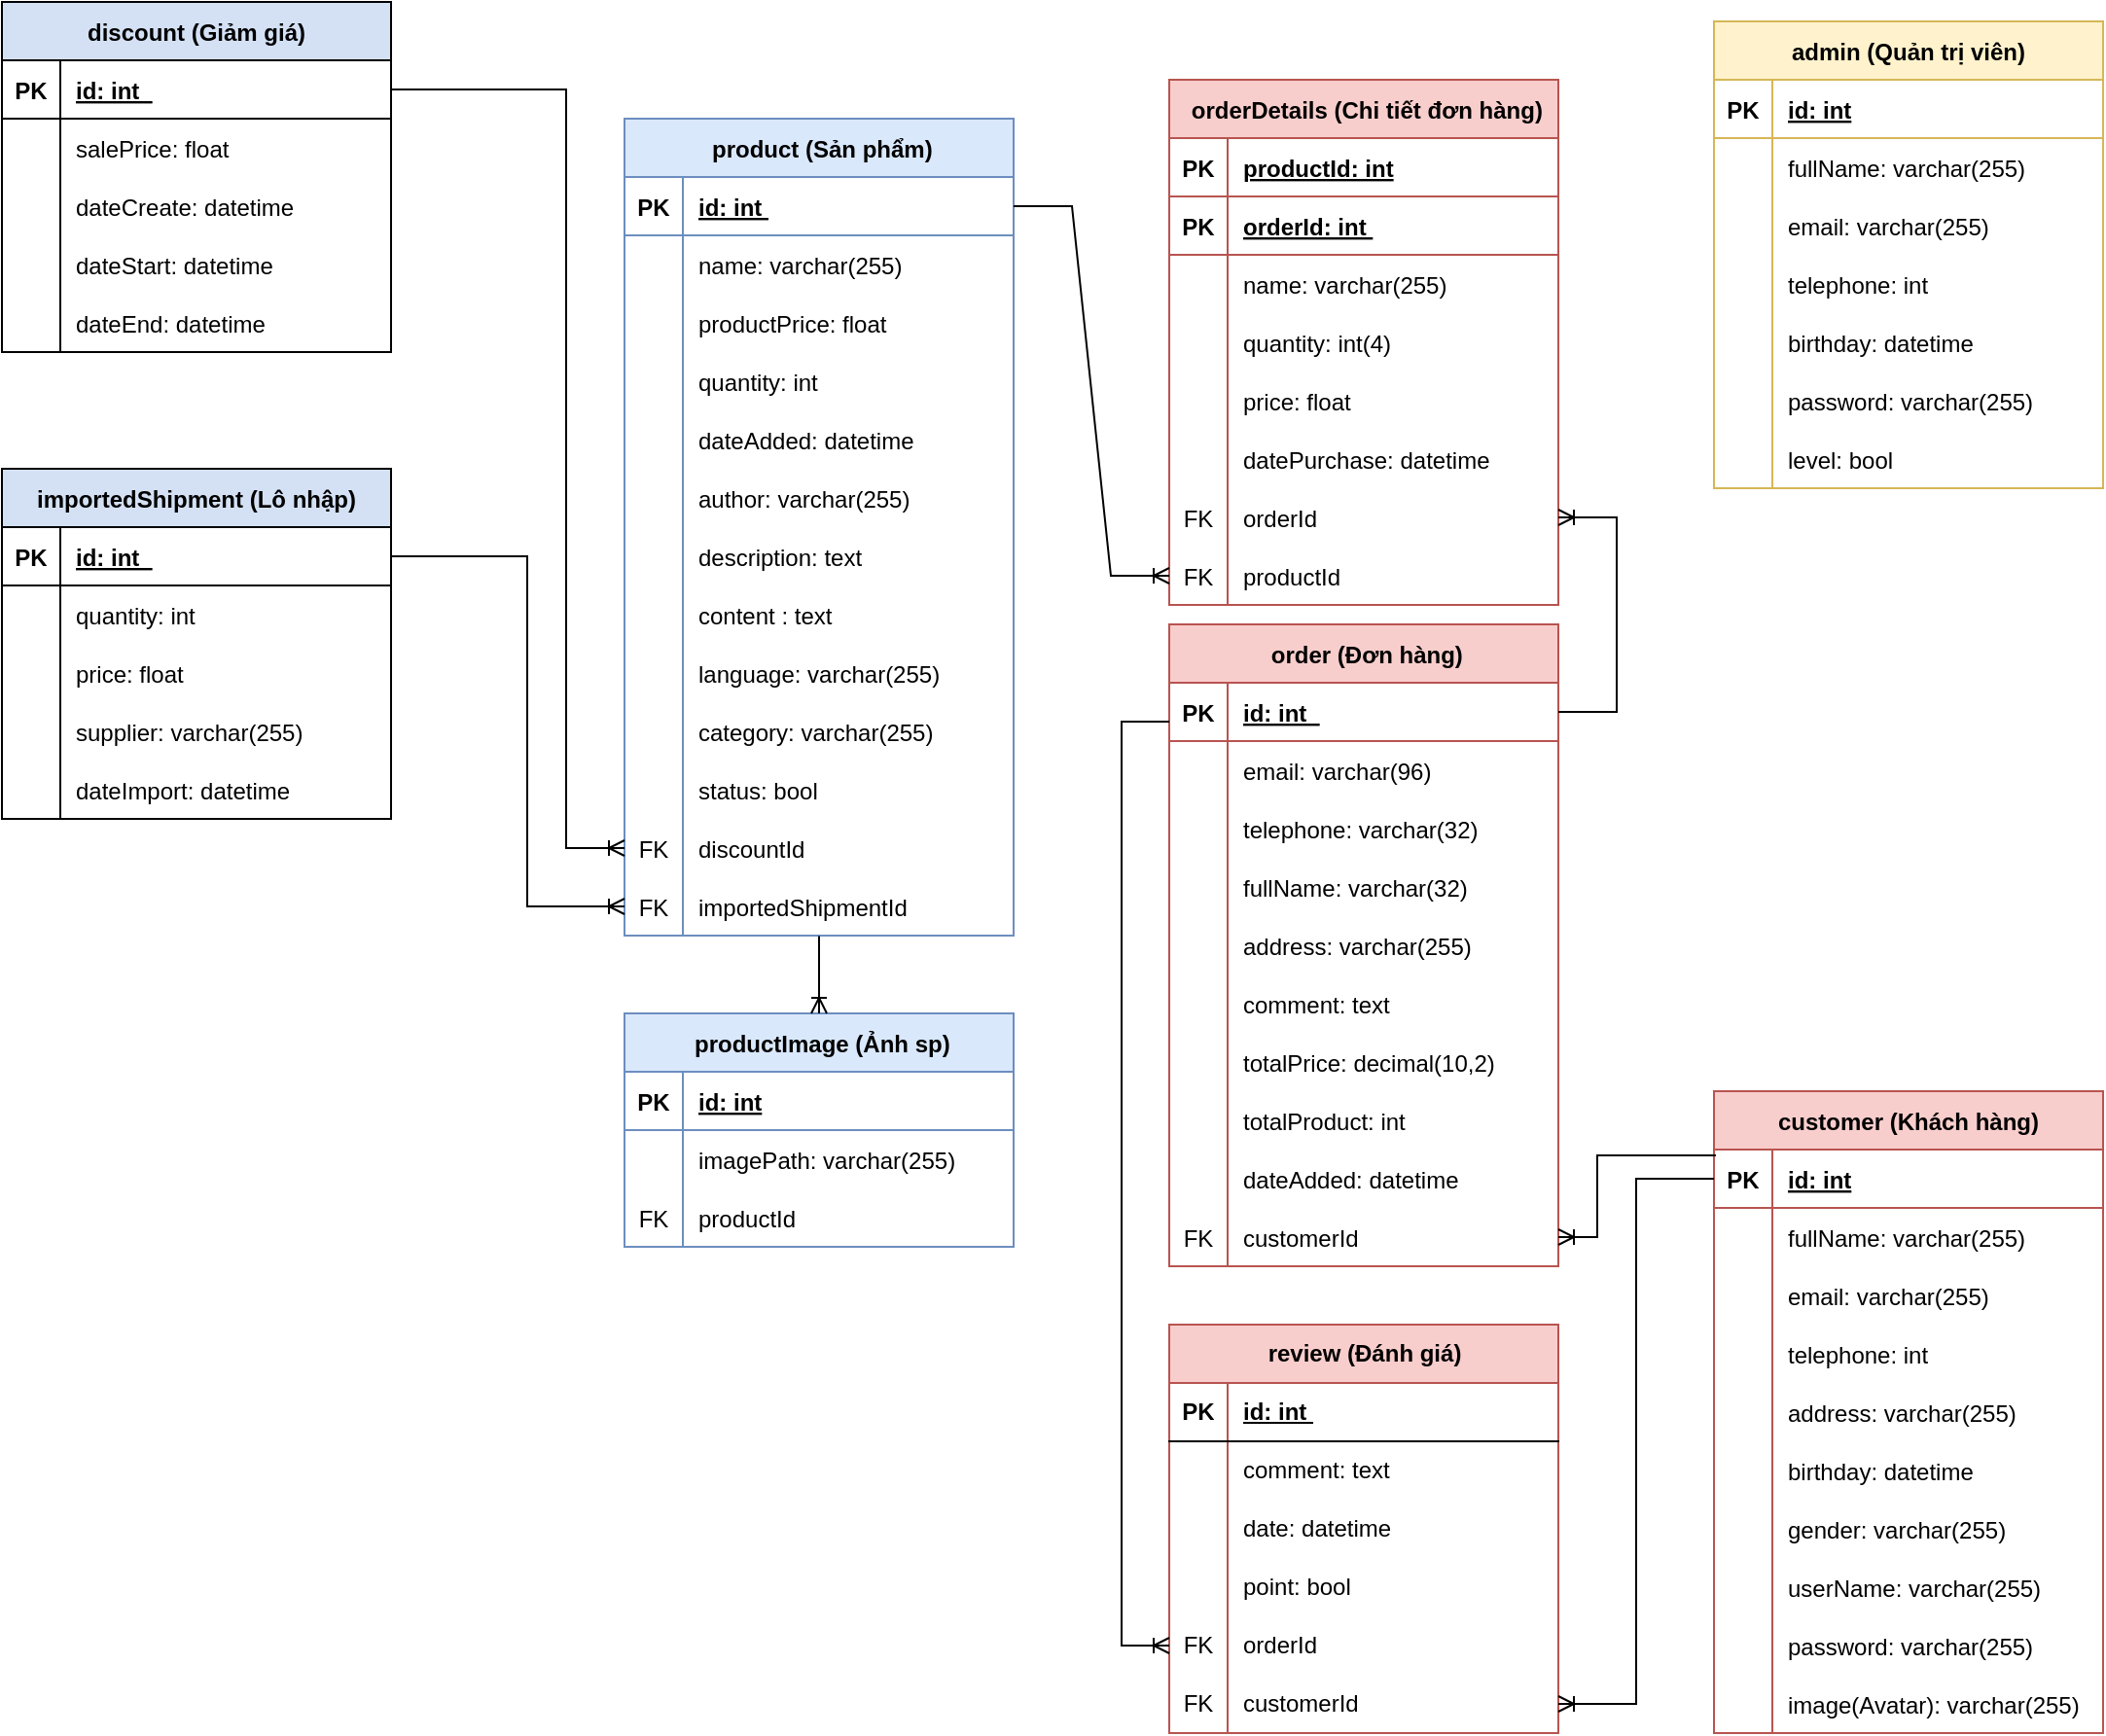 <mxfile version="26.1.1">
  <diagram id="ZO6DaSbDyHw1P_bwiF_n" name="DBD">
    <mxGraphModel dx="3290" dy="668" grid="1" gridSize="10" guides="1" tooltips="1" connect="1" arrows="1" fold="1" page="0" pageScale="1" pageWidth="850" pageHeight="1100" math="0" shadow="0">
      <root>
        <mxCell id="0" />
        <mxCell id="1" parent="0" />
        <mxCell id="Ic1CPOZGbdLTaXyeKU_X-26" value="customer (Khách hàng)" style="shape=table;startSize=30;container=1;collapsible=1;childLayout=tableLayout;fixedRows=1;rowLines=0;fontStyle=1;align=center;resizeLast=1;fillColor=#f8cecc;strokeColor=#b85450;" parent="1" vertex="1">
          <mxGeometry x="-840" y="560" width="200" height="330" as="geometry" />
        </mxCell>
        <mxCell id="Ic1CPOZGbdLTaXyeKU_X-27" value="" style="shape=tableRow;horizontal=0;startSize=0;swimlaneHead=0;swimlaneBody=0;fillColor=none;collapsible=0;dropTarget=0;points=[[0,0.5],[1,0.5]];portConstraint=eastwest;strokeColor=inherit;top=0;left=0;right=0;bottom=1;" parent="Ic1CPOZGbdLTaXyeKU_X-26" vertex="1">
          <mxGeometry y="30" width="200" height="30" as="geometry" />
        </mxCell>
        <mxCell id="Ic1CPOZGbdLTaXyeKU_X-28" value="PK" style="shape=partialRectangle;overflow=hidden;connectable=0;fillColor=none;strokeColor=inherit;top=0;left=0;bottom=0;right=0;fontStyle=1;" parent="Ic1CPOZGbdLTaXyeKU_X-27" vertex="1">
          <mxGeometry width="30" height="30" as="geometry">
            <mxRectangle width="30" height="30" as="alternateBounds" />
          </mxGeometry>
        </mxCell>
        <mxCell id="Ic1CPOZGbdLTaXyeKU_X-29" value="id: int" style="shape=partialRectangle;overflow=hidden;connectable=0;fillColor=none;align=left;strokeColor=inherit;top=0;left=0;bottom=0;right=0;spacingLeft=6;fontStyle=5;" parent="Ic1CPOZGbdLTaXyeKU_X-27" vertex="1">
          <mxGeometry x="30" width="170" height="30" as="geometry">
            <mxRectangle width="170" height="30" as="alternateBounds" />
          </mxGeometry>
        </mxCell>
        <mxCell id="Ic1CPOZGbdLTaXyeKU_X-30" value="" style="shape=tableRow;horizontal=0;startSize=0;swimlaneHead=0;swimlaneBody=0;fillColor=none;collapsible=0;dropTarget=0;points=[[0,0.5],[1,0.5]];portConstraint=eastwest;strokeColor=inherit;top=0;left=0;right=0;bottom=0;" parent="Ic1CPOZGbdLTaXyeKU_X-26" vertex="1">
          <mxGeometry y="60" width="200" height="30" as="geometry" />
        </mxCell>
        <mxCell id="Ic1CPOZGbdLTaXyeKU_X-31" value="" style="shape=partialRectangle;overflow=hidden;connectable=0;fillColor=none;strokeColor=inherit;top=0;left=0;bottom=0;right=0;" parent="Ic1CPOZGbdLTaXyeKU_X-30" vertex="1">
          <mxGeometry width="30" height="30" as="geometry">
            <mxRectangle width="30" height="30" as="alternateBounds" />
          </mxGeometry>
        </mxCell>
        <mxCell id="Ic1CPOZGbdLTaXyeKU_X-32" value="fullName: varchar(255) " style="shape=partialRectangle;overflow=hidden;connectable=0;fillColor=none;align=left;strokeColor=inherit;top=0;left=0;bottom=0;right=0;spacingLeft=6;" parent="Ic1CPOZGbdLTaXyeKU_X-30" vertex="1">
          <mxGeometry x="30" width="170" height="30" as="geometry">
            <mxRectangle width="170" height="30" as="alternateBounds" />
          </mxGeometry>
        </mxCell>
        <mxCell id="Ic1CPOZGbdLTaXyeKU_X-33" value="" style="shape=tableRow;horizontal=0;startSize=0;swimlaneHead=0;swimlaneBody=0;fillColor=none;collapsible=0;dropTarget=0;points=[[0,0.5],[1,0.5]];portConstraint=eastwest;strokeColor=inherit;top=0;left=0;right=0;bottom=0;" parent="Ic1CPOZGbdLTaXyeKU_X-26" vertex="1">
          <mxGeometry y="90" width="200" height="30" as="geometry" />
        </mxCell>
        <mxCell id="Ic1CPOZGbdLTaXyeKU_X-34" value="" style="shape=partialRectangle;overflow=hidden;connectable=0;fillColor=none;strokeColor=inherit;top=0;left=0;bottom=0;right=0;" parent="Ic1CPOZGbdLTaXyeKU_X-33" vertex="1">
          <mxGeometry width="30" height="30" as="geometry">
            <mxRectangle width="30" height="30" as="alternateBounds" />
          </mxGeometry>
        </mxCell>
        <mxCell id="Ic1CPOZGbdLTaXyeKU_X-35" value="email: varchar(255) " style="shape=partialRectangle;overflow=hidden;connectable=0;fillColor=none;align=left;strokeColor=inherit;top=0;left=0;bottom=0;right=0;spacingLeft=6;" parent="Ic1CPOZGbdLTaXyeKU_X-33" vertex="1">
          <mxGeometry x="30" width="170" height="30" as="geometry">
            <mxRectangle width="170" height="30" as="alternateBounds" />
          </mxGeometry>
        </mxCell>
        <mxCell id="Ic1CPOZGbdLTaXyeKU_X-36" value="" style="shape=tableRow;horizontal=0;startSize=0;swimlaneHead=0;swimlaneBody=0;fillColor=none;collapsible=0;dropTarget=0;points=[[0,0.5],[1,0.5]];portConstraint=eastwest;strokeColor=inherit;top=0;left=0;right=0;bottom=0;" parent="Ic1CPOZGbdLTaXyeKU_X-26" vertex="1">
          <mxGeometry y="120" width="200" height="30" as="geometry" />
        </mxCell>
        <mxCell id="Ic1CPOZGbdLTaXyeKU_X-37" value="" style="shape=partialRectangle;overflow=hidden;connectable=0;fillColor=none;strokeColor=inherit;top=0;left=0;bottom=0;right=0;" parent="Ic1CPOZGbdLTaXyeKU_X-36" vertex="1">
          <mxGeometry width="30" height="30" as="geometry">
            <mxRectangle width="30" height="30" as="alternateBounds" />
          </mxGeometry>
        </mxCell>
        <mxCell id="Ic1CPOZGbdLTaXyeKU_X-38" value="telephone: int " style="shape=partialRectangle;overflow=hidden;connectable=0;fillColor=none;align=left;strokeColor=inherit;top=0;left=0;bottom=0;right=0;spacingLeft=6;" parent="Ic1CPOZGbdLTaXyeKU_X-36" vertex="1">
          <mxGeometry x="30" width="170" height="30" as="geometry">
            <mxRectangle width="170" height="30" as="alternateBounds" />
          </mxGeometry>
        </mxCell>
        <mxCell id="Ic1CPOZGbdLTaXyeKU_X-39" value="" style="shape=tableRow;horizontal=0;startSize=0;swimlaneHead=0;swimlaneBody=0;fillColor=none;collapsible=0;dropTarget=0;points=[[0,0.5],[1,0.5]];portConstraint=eastwest;strokeColor=inherit;top=0;left=0;right=0;bottom=0;" parent="Ic1CPOZGbdLTaXyeKU_X-26" vertex="1">
          <mxGeometry y="150" width="200" height="30" as="geometry" />
        </mxCell>
        <mxCell id="Ic1CPOZGbdLTaXyeKU_X-40" value="" style="shape=partialRectangle;overflow=hidden;connectable=0;fillColor=none;strokeColor=inherit;top=0;left=0;bottom=0;right=0;" parent="Ic1CPOZGbdLTaXyeKU_X-39" vertex="1">
          <mxGeometry width="30" height="30" as="geometry">
            <mxRectangle width="30" height="30" as="alternateBounds" />
          </mxGeometry>
        </mxCell>
        <mxCell id="Ic1CPOZGbdLTaXyeKU_X-41" value="address: varchar(255) " style="shape=partialRectangle;overflow=hidden;connectable=0;fillColor=none;align=left;strokeColor=inherit;top=0;left=0;bottom=0;right=0;spacingLeft=6;" parent="Ic1CPOZGbdLTaXyeKU_X-39" vertex="1">
          <mxGeometry x="30" width="170" height="30" as="geometry">
            <mxRectangle width="170" height="30" as="alternateBounds" />
          </mxGeometry>
        </mxCell>
        <mxCell id="Ic1CPOZGbdLTaXyeKU_X-48" value="" style="shape=tableRow;horizontal=0;startSize=0;swimlaneHead=0;swimlaneBody=0;fillColor=none;collapsible=0;dropTarget=0;points=[[0,0.5],[1,0.5]];portConstraint=eastwest;strokeColor=inherit;top=0;left=0;right=0;bottom=0;" parent="Ic1CPOZGbdLTaXyeKU_X-26" vertex="1">
          <mxGeometry y="180" width="200" height="30" as="geometry" />
        </mxCell>
        <mxCell id="Ic1CPOZGbdLTaXyeKU_X-49" value="" style="shape=partialRectangle;overflow=hidden;connectable=0;fillColor=none;strokeColor=inherit;top=0;left=0;bottom=0;right=0;" parent="Ic1CPOZGbdLTaXyeKU_X-48" vertex="1">
          <mxGeometry width="30" height="30" as="geometry">
            <mxRectangle width="30" height="30" as="alternateBounds" />
          </mxGeometry>
        </mxCell>
        <mxCell id="Ic1CPOZGbdLTaXyeKU_X-50" value="birthday: datetime " style="shape=partialRectangle;overflow=hidden;connectable=0;fillColor=none;align=left;strokeColor=inherit;top=0;left=0;bottom=0;right=0;spacingLeft=6;" parent="Ic1CPOZGbdLTaXyeKU_X-48" vertex="1">
          <mxGeometry x="30" width="170" height="30" as="geometry">
            <mxRectangle width="170" height="30" as="alternateBounds" />
          </mxGeometry>
        </mxCell>
        <mxCell id="VoxRtKwM0cavNFNltSHi-16" value="" style="shape=tableRow;horizontal=0;startSize=0;swimlaneHead=0;swimlaneBody=0;fillColor=none;collapsible=0;dropTarget=0;points=[[0,0.5],[1,0.5]];portConstraint=eastwest;strokeColor=inherit;top=0;left=0;right=0;bottom=0;" parent="Ic1CPOZGbdLTaXyeKU_X-26" vertex="1">
          <mxGeometry y="210" width="200" height="30" as="geometry" />
        </mxCell>
        <mxCell id="VoxRtKwM0cavNFNltSHi-17" value="" style="shape=partialRectangle;overflow=hidden;connectable=0;fillColor=none;strokeColor=inherit;top=0;left=0;bottom=0;right=0;" parent="VoxRtKwM0cavNFNltSHi-16" vertex="1">
          <mxGeometry width="30" height="30" as="geometry">
            <mxRectangle width="30" height="30" as="alternateBounds" />
          </mxGeometry>
        </mxCell>
        <mxCell id="VoxRtKwM0cavNFNltSHi-18" value="gender: varchar(255)" style="shape=partialRectangle;overflow=hidden;connectable=0;fillColor=none;align=left;strokeColor=inherit;top=0;left=0;bottom=0;right=0;spacingLeft=6;" parent="VoxRtKwM0cavNFNltSHi-16" vertex="1">
          <mxGeometry x="30" width="170" height="30" as="geometry">
            <mxRectangle width="170" height="30" as="alternateBounds" />
          </mxGeometry>
        </mxCell>
        <mxCell id="VoxRtKwM0cavNFNltSHi-13" value="" style="shape=tableRow;horizontal=0;startSize=0;swimlaneHead=0;swimlaneBody=0;fillColor=none;collapsible=0;dropTarget=0;points=[[0,0.5],[1,0.5]];portConstraint=eastwest;strokeColor=inherit;top=0;left=0;right=0;bottom=0;" parent="Ic1CPOZGbdLTaXyeKU_X-26" vertex="1">
          <mxGeometry y="240" width="200" height="30" as="geometry" />
        </mxCell>
        <mxCell id="VoxRtKwM0cavNFNltSHi-14" value="" style="shape=partialRectangle;overflow=hidden;connectable=0;fillColor=none;strokeColor=inherit;top=0;left=0;bottom=0;right=0;" parent="VoxRtKwM0cavNFNltSHi-13" vertex="1">
          <mxGeometry width="30" height="30" as="geometry">
            <mxRectangle width="30" height="30" as="alternateBounds" />
          </mxGeometry>
        </mxCell>
        <mxCell id="VoxRtKwM0cavNFNltSHi-15" value="userName: varchar(255)" style="shape=partialRectangle;overflow=hidden;connectable=0;fillColor=none;align=left;strokeColor=inherit;top=0;left=0;bottom=0;right=0;spacingLeft=6;" parent="VoxRtKwM0cavNFNltSHi-13" vertex="1">
          <mxGeometry x="30" width="170" height="30" as="geometry">
            <mxRectangle width="170" height="30" as="alternateBounds" />
          </mxGeometry>
        </mxCell>
        <mxCell id="Ic1CPOZGbdLTaXyeKU_X-42" value="" style="shape=tableRow;horizontal=0;startSize=0;swimlaneHead=0;swimlaneBody=0;fillColor=none;collapsible=0;dropTarget=0;points=[[0,0.5],[1,0.5]];portConstraint=eastwest;strokeColor=inherit;top=0;left=0;right=0;bottom=0;" parent="Ic1CPOZGbdLTaXyeKU_X-26" vertex="1">
          <mxGeometry y="270" width="200" height="30" as="geometry" />
        </mxCell>
        <mxCell id="Ic1CPOZGbdLTaXyeKU_X-43" value="" style="shape=partialRectangle;overflow=hidden;connectable=0;fillColor=none;strokeColor=inherit;top=0;left=0;bottom=0;right=0;" parent="Ic1CPOZGbdLTaXyeKU_X-42" vertex="1">
          <mxGeometry width="30" height="30" as="geometry">
            <mxRectangle width="30" height="30" as="alternateBounds" />
          </mxGeometry>
        </mxCell>
        <mxCell id="Ic1CPOZGbdLTaXyeKU_X-44" value="password: varchar(255) " style="shape=partialRectangle;overflow=hidden;connectable=0;fillColor=none;align=left;strokeColor=inherit;top=0;left=0;bottom=0;right=0;spacingLeft=6;" parent="Ic1CPOZGbdLTaXyeKU_X-42" vertex="1">
          <mxGeometry x="30" width="170" height="30" as="geometry">
            <mxRectangle width="170" height="30" as="alternateBounds" />
          </mxGeometry>
        </mxCell>
        <mxCell id="SJ8q_qzqSM4c-PM6PGpH-85" value="" style="shape=tableRow;horizontal=0;startSize=0;swimlaneHead=0;swimlaneBody=0;fillColor=none;collapsible=0;dropTarget=0;points=[[0,0.5],[1,0.5]];portConstraint=eastwest;strokeColor=inherit;top=0;left=0;right=0;bottom=0;" parent="Ic1CPOZGbdLTaXyeKU_X-26" vertex="1">
          <mxGeometry y="300" width="200" height="30" as="geometry" />
        </mxCell>
        <mxCell id="SJ8q_qzqSM4c-PM6PGpH-86" value="" style="shape=partialRectangle;overflow=hidden;connectable=0;fillColor=none;strokeColor=inherit;top=0;left=0;bottom=0;right=0;" parent="SJ8q_qzqSM4c-PM6PGpH-85" vertex="1">
          <mxGeometry width="30" height="30" as="geometry">
            <mxRectangle width="30" height="30" as="alternateBounds" />
          </mxGeometry>
        </mxCell>
        <mxCell id="SJ8q_qzqSM4c-PM6PGpH-87" value="image(Avatar): varchar(255)" style="shape=partialRectangle;overflow=hidden;connectable=0;fillColor=none;align=left;strokeColor=inherit;top=0;left=0;bottom=0;right=0;spacingLeft=6;" parent="SJ8q_qzqSM4c-PM6PGpH-85" vertex="1">
          <mxGeometry x="30" width="170" height="30" as="geometry">
            <mxRectangle width="170" height="30" as="alternateBounds" />
          </mxGeometry>
        </mxCell>
        <mxCell id="Ic1CPOZGbdLTaXyeKU_X-51" value="importedShipment (Lô nhập)" style="shape=table;startSize=30;container=1;collapsible=1;childLayout=tableLayout;fixedRows=1;rowLines=0;fontStyle=1;align=center;resizeLast=1;fillColor=#D4E1F5;" parent="1" vertex="1">
          <mxGeometry x="-1720" y="240" width="200" height="180" as="geometry" />
        </mxCell>
        <mxCell id="Ic1CPOZGbdLTaXyeKU_X-52" value="" style="shape=tableRow;horizontal=0;startSize=0;swimlaneHead=0;swimlaneBody=0;fillColor=none;collapsible=0;dropTarget=0;points=[[0,0.5],[1,0.5]];portConstraint=eastwest;strokeColor=inherit;top=0;left=0;right=0;bottom=1;" parent="Ic1CPOZGbdLTaXyeKU_X-51" vertex="1">
          <mxGeometry y="30" width="200" height="30" as="geometry" />
        </mxCell>
        <mxCell id="Ic1CPOZGbdLTaXyeKU_X-53" value="PK" style="shape=partialRectangle;overflow=hidden;connectable=0;fillColor=none;strokeColor=inherit;top=0;left=0;bottom=0;right=0;fontStyle=1;" parent="Ic1CPOZGbdLTaXyeKU_X-52" vertex="1">
          <mxGeometry width="30" height="30" as="geometry">
            <mxRectangle width="30" height="30" as="alternateBounds" />
          </mxGeometry>
        </mxCell>
        <mxCell id="Ic1CPOZGbdLTaXyeKU_X-54" value="id: int  " style="shape=partialRectangle;overflow=hidden;connectable=0;fillColor=none;align=left;strokeColor=inherit;top=0;left=0;bottom=0;right=0;spacingLeft=6;fontStyle=5;" parent="Ic1CPOZGbdLTaXyeKU_X-52" vertex="1">
          <mxGeometry x="30" width="170" height="30" as="geometry">
            <mxRectangle width="170" height="30" as="alternateBounds" />
          </mxGeometry>
        </mxCell>
        <mxCell id="Ic1CPOZGbdLTaXyeKU_X-55" value="" style="shape=tableRow;horizontal=0;startSize=0;swimlaneHead=0;swimlaneBody=0;fillColor=none;collapsible=0;dropTarget=0;points=[[0,0.5],[1,0.5]];portConstraint=eastwest;strokeColor=inherit;top=0;left=0;right=0;bottom=0;" parent="Ic1CPOZGbdLTaXyeKU_X-51" vertex="1">
          <mxGeometry y="60" width="200" height="30" as="geometry" />
        </mxCell>
        <mxCell id="Ic1CPOZGbdLTaXyeKU_X-56" value="" style="shape=partialRectangle;overflow=hidden;connectable=0;fillColor=none;strokeColor=inherit;top=0;left=0;bottom=0;right=0;" parent="Ic1CPOZGbdLTaXyeKU_X-55" vertex="1">
          <mxGeometry width="30" height="30" as="geometry">
            <mxRectangle width="30" height="30" as="alternateBounds" />
          </mxGeometry>
        </mxCell>
        <mxCell id="Ic1CPOZGbdLTaXyeKU_X-57" value="quantity: int" style="shape=partialRectangle;overflow=hidden;connectable=0;fillColor=none;align=left;strokeColor=inherit;top=0;left=0;bottom=0;right=0;spacingLeft=6;" parent="Ic1CPOZGbdLTaXyeKU_X-55" vertex="1">
          <mxGeometry x="30" width="170" height="30" as="geometry">
            <mxRectangle width="170" height="30" as="alternateBounds" />
          </mxGeometry>
        </mxCell>
        <mxCell id="Ic1CPOZGbdLTaXyeKU_X-58" value="" style="shape=tableRow;horizontal=0;startSize=0;swimlaneHead=0;swimlaneBody=0;fillColor=none;collapsible=0;dropTarget=0;points=[[0,0.5],[1,0.5]];portConstraint=eastwest;strokeColor=inherit;top=0;left=0;right=0;bottom=0;" parent="Ic1CPOZGbdLTaXyeKU_X-51" vertex="1">
          <mxGeometry y="90" width="200" height="30" as="geometry" />
        </mxCell>
        <mxCell id="Ic1CPOZGbdLTaXyeKU_X-59" value="" style="shape=partialRectangle;overflow=hidden;connectable=0;fillColor=none;strokeColor=inherit;top=0;left=0;bottom=0;right=0;" parent="Ic1CPOZGbdLTaXyeKU_X-58" vertex="1">
          <mxGeometry width="30" height="30" as="geometry">
            <mxRectangle width="30" height="30" as="alternateBounds" />
          </mxGeometry>
        </mxCell>
        <mxCell id="Ic1CPOZGbdLTaXyeKU_X-60" value="price: float" style="shape=partialRectangle;overflow=hidden;connectable=0;fillColor=none;align=left;strokeColor=inherit;top=0;left=0;bottom=0;right=0;spacingLeft=6;" parent="Ic1CPOZGbdLTaXyeKU_X-58" vertex="1">
          <mxGeometry x="30" width="170" height="30" as="geometry">
            <mxRectangle width="170" height="30" as="alternateBounds" />
          </mxGeometry>
        </mxCell>
        <mxCell id="TMQGfYJuzDO0X5qFfdGU-1" value="" style="shape=tableRow;horizontal=0;startSize=0;swimlaneHead=0;swimlaneBody=0;fillColor=none;collapsible=0;dropTarget=0;points=[[0,0.5],[1,0.5]];portConstraint=eastwest;strokeColor=inherit;top=0;left=0;right=0;bottom=0;" parent="Ic1CPOZGbdLTaXyeKU_X-51" vertex="1">
          <mxGeometry y="120" width="200" height="30" as="geometry" />
        </mxCell>
        <mxCell id="TMQGfYJuzDO0X5qFfdGU-2" value="" style="shape=partialRectangle;overflow=hidden;connectable=0;fillColor=none;strokeColor=inherit;top=0;left=0;bottom=0;right=0;" parent="TMQGfYJuzDO0X5qFfdGU-1" vertex="1">
          <mxGeometry width="30" height="30" as="geometry">
            <mxRectangle width="30" height="30" as="alternateBounds" />
          </mxGeometry>
        </mxCell>
        <mxCell id="TMQGfYJuzDO0X5qFfdGU-3" value="supplier: varchar(255)" style="shape=partialRectangle;overflow=hidden;connectable=0;fillColor=none;align=left;strokeColor=inherit;top=0;left=0;bottom=0;right=0;spacingLeft=6;" parent="TMQGfYJuzDO0X5qFfdGU-1" vertex="1">
          <mxGeometry x="30" width="170" height="30" as="geometry">
            <mxRectangle width="170" height="30" as="alternateBounds" />
          </mxGeometry>
        </mxCell>
        <mxCell id="TMQGfYJuzDO0X5qFfdGU-4" value="" style="shape=tableRow;horizontal=0;startSize=0;swimlaneHead=0;swimlaneBody=0;fillColor=none;collapsible=0;dropTarget=0;points=[[0,0.5],[1,0.5]];portConstraint=eastwest;strokeColor=inherit;top=0;left=0;right=0;bottom=0;" parent="Ic1CPOZGbdLTaXyeKU_X-51" vertex="1">
          <mxGeometry y="150" width="200" height="30" as="geometry" />
        </mxCell>
        <mxCell id="TMQGfYJuzDO0X5qFfdGU-5" value="" style="shape=partialRectangle;overflow=hidden;connectable=0;fillColor=none;strokeColor=inherit;top=0;left=0;bottom=0;right=0;" parent="TMQGfYJuzDO0X5qFfdGU-4" vertex="1">
          <mxGeometry width="30" height="30" as="geometry">
            <mxRectangle width="30" height="30" as="alternateBounds" />
          </mxGeometry>
        </mxCell>
        <mxCell id="TMQGfYJuzDO0X5qFfdGU-6" value="dateImport: datetime" style="shape=partialRectangle;overflow=hidden;connectable=0;fillColor=none;align=left;strokeColor=inherit;top=0;left=0;bottom=0;right=0;spacingLeft=6;" parent="TMQGfYJuzDO0X5qFfdGU-4" vertex="1">
          <mxGeometry x="30" width="170" height="30" as="geometry">
            <mxRectangle width="170" height="30" as="alternateBounds" />
          </mxGeometry>
        </mxCell>
        <mxCell id="Ic1CPOZGbdLTaXyeKU_X-64" value=" order (Đơn hàng)" style="shape=table;startSize=30;container=1;collapsible=1;childLayout=tableLayout;fixedRows=1;rowLines=0;fontStyle=1;align=center;resizeLast=1;fillColor=#f8cecc;strokeColor=#b85450;" parent="1" vertex="1">
          <mxGeometry x="-1120" y="320" width="200" height="330" as="geometry" />
        </mxCell>
        <mxCell id="Ic1CPOZGbdLTaXyeKU_X-65" value="" style="shape=tableRow;horizontal=0;startSize=0;swimlaneHead=0;swimlaneBody=0;fillColor=none;collapsible=0;dropTarget=0;points=[[0,0.5],[1,0.5]];portConstraint=eastwest;strokeColor=inherit;top=0;left=0;right=0;bottom=1;" parent="Ic1CPOZGbdLTaXyeKU_X-64" vertex="1">
          <mxGeometry y="30" width="200" height="30" as="geometry" />
        </mxCell>
        <mxCell id="Ic1CPOZGbdLTaXyeKU_X-66" value="PK" style="shape=partialRectangle;overflow=hidden;connectable=0;fillColor=none;strokeColor=inherit;top=0;left=0;bottom=0;right=0;fontStyle=1;" parent="Ic1CPOZGbdLTaXyeKU_X-65" vertex="1">
          <mxGeometry width="30" height="30" as="geometry">
            <mxRectangle width="30" height="30" as="alternateBounds" />
          </mxGeometry>
        </mxCell>
        <mxCell id="Ic1CPOZGbdLTaXyeKU_X-67" value="id: int  " style="shape=partialRectangle;overflow=hidden;connectable=0;fillColor=none;align=left;strokeColor=inherit;top=0;left=0;bottom=0;right=0;spacingLeft=6;fontStyle=5;" parent="Ic1CPOZGbdLTaXyeKU_X-65" vertex="1">
          <mxGeometry x="30" width="170" height="30" as="geometry">
            <mxRectangle width="170" height="30" as="alternateBounds" />
          </mxGeometry>
        </mxCell>
        <mxCell id="Ic1CPOZGbdLTaXyeKU_X-68" value="" style="shape=tableRow;horizontal=0;startSize=0;swimlaneHead=0;swimlaneBody=0;fillColor=none;collapsible=0;dropTarget=0;points=[[0,0.5],[1,0.5]];portConstraint=eastwest;strokeColor=inherit;top=0;left=0;right=0;bottom=0;" parent="Ic1CPOZGbdLTaXyeKU_X-64" vertex="1">
          <mxGeometry y="60" width="200" height="30" as="geometry" />
        </mxCell>
        <mxCell id="Ic1CPOZGbdLTaXyeKU_X-69" value="" style="shape=partialRectangle;overflow=hidden;connectable=0;fillColor=none;strokeColor=inherit;top=0;left=0;bottom=0;right=0;" parent="Ic1CPOZGbdLTaXyeKU_X-68" vertex="1">
          <mxGeometry width="30" height="30" as="geometry">
            <mxRectangle width="30" height="30" as="alternateBounds" />
          </mxGeometry>
        </mxCell>
        <mxCell id="Ic1CPOZGbdLTaXyeKU_X-70" value="email: varchar(96) " style="shape=partialRectangle;overflow=hidden;connectable=0;fillColor=none;align=left;strokeColor=inherit;top=0;left=0;bottom=0;right=0;spacingLeft=6;" parent="Ic1CPOZGbdLTaXyeKU_X-68" vertex="1">
          <mxGeometry x="30" width="170" height="30" as="geometry">
            <mxRectangle width="170" height="30" as="alternateBounds" />
          </mxGeometry>
        </mxCell>
        <mxCell id="Ic1CPOZGbdLTaXyeKU_X-71" value="" style="shape=tableRow;horizontal=0;startSize=0;swimlaneHead=0;swimlaneBody=0;fillColor=none;collapsible=0;dropTarget=0;points=[[0,0.5],[1,0.5]];portConstraint=eastwest;strokeColor=inherit;top=0;left=0;right=0;bottom=0;" parent="Ic1CPOZGbdLTaXyeKU_X-64" vertex="1">
          <mxGeometry y="90" width="200" height="30" as="geometry" />
        </mxCell>
        <mxCell id="Ic1CPOZGbdLTaXyeKU_X-72" value="" style="shape=partialRectangle;overflow=hidden;connectable=0;fillColor=none;strokeColor=inherit;top=0;left=0;bottom=0;right=0;" parent="Ic1CPOZGbdLTaXyeKU_X-71" vertex="1">
          <mxGeometry width="30" height="30" as="geometry">
            <mxRectangle width="30" height="30" as="alternateBounds" />
          </mxGeometry>
        </mxCell>
        <mxCell id="Ic1CPOZGbdLTaXyeKU_X-73" value="telephone: varchar(32) " style="shape=partialRectangle;overflow=hidden;connectable=0;fillColor=none;align=left;strokeColor=inherit;top=0;left=0;bottom=0;right=0;spacingLeft=6;" parent="Ic1CPOZGbdLTaXyeKU_X-71" vertex="1">
          <mxGeometry x="30" width="170" height="30" as="geometry">
            <mxRectangle width="170" height="30" as="alternateBounds" />
          </mxGeometry>
        </mxCell>
        <mxCell id="Ic1CPOZGbdLTaXyeKU_X-74" value="" style="shape=tableRow;horizontal=0;startSize=0;swimlaneHead=0;swimlaneBody=0;fillColor=none;collapsible=0;dropTarget=0;points=[[0,0.5],[1,0.5]];portConstraint=eastwest;strokeColor=inherit;top=0;left=0;right=0;bottom=0;" parent="Ic1CPOZGbdLTaXyeKU_X-64" vertex="1">
          <mxGeometry y="120" width="200" height="30" as="geometry" />
        </mxCell>
        <mxCell id="Ic1CPOZGbdLTaXyeKU_X-75" value="" style="shape=partialRectangle;overflow=hidden;connectable=0;fillColor=none;strokeColor=inherit;top=0;left=0;bottom=0;right=0;" parent="Ic1CPOZGbdLTaXyeKU_X-74" vertex="1">
          <mxGeometry width="30" height="30" as="geometry">
            <mxRectangle width="30" height="30" as="alternateBounds" />
          </mxGeometry>
        </mxCell>
        <mxCell id="Ic1CPOZGbdLTaXyeKU_X-76" value="fullName: varchar(32) " style="shape=partialRectangle;overflow=hidden;connectable=0;fillColor=none;align=left;strokeColor=inherit;top=0;left=0;bottom=0;right=0;spacingLeft=6;" parent="Ic1CPOZGbdLTaXyeKU_X-74" vertex="1">
          <mxGeometry x="30" width="170" height="30" as="geometry">
            <mxRectangle width="170" height="30" as="alternateBounds" />
          </mxGeometry>
        </mxCell>
        <mxCell id="Ic1CPOZGbdLTaXyeKU_X-77" value="" style="shape=tableRow;horizontal=0;startSize=0;swimlaneHead=0;swimlaneBody=0;fillColor=none;collapsible=0;dropTarget=0;points=[[0,0.5],[1,0.5]];portConstraint=eastwest;strokeColor=inherit;top=0;left=0;right=0;bottom=0;" parent="Ic1CPOZGbdLTaXyeKU_X-64" vertex="1">
          <mxGeometry y="150" width="200" height="30" as="geometry" />
        </mxCell>
        <mxCell id="Ic1CPOZGbdLTaXyeKU_X-78" value="" style="shape=partialRectangle;overflow=hidden;connectable=0;fillColor=none;strokeColor=inherit;top=0;left=0;bottom=0;right=0;" parent="Ic1CPOZGbdLTaXyeKU_X-77" vertex="1">
          <mxGeometry width="30" height="30" as="geometry">
            <mxRectangle width="30" height="30" as="alternateBounds" />
          </mxGeometry>
        </mxCell>
        <mxCell id="Ic1CPOZGbdLTaXyeKU_X-79" value="address: varchar(255) " style="shape=partialRectangle;overflow=hidden;connectable=0;fillColor=none;align=left;strokeColor=inherit;top=0;left=0;bottom=0;right=0;spacingLeft=6;" parent="Ic1CPOZGbdLTaXyeKU_X-77" vertex="1">
          <mxGeometry x="30" width="170" height="30" as="geometry">
            <mxRectangle width="170" height="30" as="alternateBounds" />
          </mxGeometry>
        </mxCell>
        <mxCell id="Ic1CPOZGbdLTaXyeKU_X-80" value="" style="shape=tableRow;horizontal=0;startSize=0;swimlaneHead=0;swimlaneBody=0;fillColor=none;collapsible=0;dropTarget=0;points=[[0,0.5],[1,0.5]];portConstraint=eastwest;strokeColor=inherit;top=0;left=0;right=0;bottom=0;" parent="Ic1CPOZGbdLTaXyeKU_X-64" vertex="1">
          <mxGeometry y="180" width="200" height="30" as="geometry" />
        </mxCell>
        <mxCell id="Ic1CPOZGbdLTaXyeKU_X-81" value="" style="shape=partialRectangle;overflow=hidden;connectable=0;fillColor=none;strokeColor=inherit;top=0;left=0;bottom=0;right=0;" parent="Ic1CPOZGbdLTaXyeKU_X-80" vertex="1">
          <mxGeometry width="30" height="30" as="geometry">
            <mxRectangle width="30" height="30" as="alternateBounds" />
          </mxGeometry>
        </mxCell>
        <mxCell id="Ic1CPOZGbdLTaXyeKU_X-82" value="comment: text " style="shape=partialRectangle;overflow=hidden;connectable=0;fillColor=none;align=left;strokeColor=inherit;top=0;left=0;bottom=0;right=0;spacingLeft=6;" parent="Ic1CPOZGbdLTaXyeKU_X-80" vertex="1">
          <mxGeometry x="30" width="170" height="30" as="geometry">
            <mxRectangle width="170" height="30" as="alternateBounds" />
          </mxGeometry>
        </mxCell>
        <mxCell id="Ic1CPOZGbdLTaXyeKU_X-83" value="" style="shape=tableRow;horizontal=0;startSize=0;swimlaneHead=0;swimlaneBody=0;fillColor=none;collapsible=0;dropTarget=0;points=[[0,0.5],[1,0.5]];portConstraint=eastwest;strokeColor=inherit;top=0;left=0;right=0;bottom=0;" parent="Ic1CPOZGbdLTaXyeKU_X-64" vertex="1">
          <mxGeometry y="210" width="200" height="30" as="geometry" />
        </mxCell>
        <mxCell id="Ic1CPOZGbdLTaXyeKU_X-84" value="" style="shape=partialRectangle;overflow=hidden;connectable=0;fillColor=none;strokeColor=inherit;top=0;left=0;bottom=0;right=0;" parent="Ic1CPOZGbdLTaXyeKU_X-83" vertex="1">
          <mxGeometry width="30" height="30" as="geometry">
            <mxRectangle width="30" height="30" as="alternateBounds" />
          </mxGeometry>
        </mxCell>
        <mxCell id="Ic1CPOZGbdLTaXyeKU_X-85" value="totalPrice: decimal(10,2) " style="shape=partialRectangle;overflow=hidden;connectable=0;fillColor=none;align=left;strokeColor=inherit;top=0;left=0;bottom=0;right=0;spacingLeft=6;" parent="Ic1CPOZGbdLTaXyeKU_X-83" vertex="1">
          <mxGeometry x="30" width="170" height="30" as="geometry">
            <mxRectangle width="170" height="30" as="alternateBounds" />
          </mxGeometry>
        </mxCell>
        <mxCell id="VoxRtKwM0cavNFNltSHi-10" value="" style="shape=tableRow;horizontal=0;startSize=0;swimlaneHead=0;swimlaneBody=0;fillColor=none;collapsible=0;dropTarget=0;points=[[0,0.5],[1,0.5]];portConstraint=eastwest;strokeColor=inherit;top=0;left=0;right=0;bottom=0;" parent="Ic1CPOZGbdLTaXyeKU_X-64" vertex="1">
          <mxGeometry y="240" width="200" height="30" as="geometry" />
        </mxCell>
        <mxCell id="VoxRtKwM0cavNFNltSHi-11" value="" style="shape=partialRectangle;overflow=hidden;connectable=0;fillColor=none;strokeColor=inherit;top=0;left=0;bottom=0;right=0;" parent="VoxRtKwM0cavNFNltSHi-10" vertex="1">
          <mxGeometry width="30" height="30" as="geometry">
            <mxRectangle width="30" height="30" as="alternateBounds" />
          </mxGeometry>
        </mxCell>
        <mxCell id="VoxRtKwM0cavNFNltSHi-12" value="totalProduct: int" style="shape=partialRectangle;overflow=hidden;connectable=0;fillColor=none;align=left;strokeColor=inherit;top=0;left=0;bottom=0;right=0;spacingLeft=6;" parent="VoxRtKwM0cavNFNltSHi-10" vertex="1">
          <mxGeometry x="30" width="170" height="30" as="geometry">
            <mxRectangle width="170" height="30" as="alternateBounds" />
          </mxGeometry>
        </mxCell>
        <mxCell id="Ic1CPOZGbdLTaXyeKU_X-86" value="" style="shape=tableRow;horizontal=0;startSize=0;swimlaneHead=0;swimlaneBody=0;fillColor=none;collapsible=0;dropTarget=0;points=[[0,0.5],[1,0.5]];portConstraint=eastwest;strokeColor=inherit;top=0;left=0;right=0;bottom=0;" parent="Ic1CPOZGbdLTaXyeKU_X-64" vertex="1">
          <mxGeometry y="270" width="200" height="30" as="geometry" />
        </mxCell>
        <mxCell id="Ic1CPOZGbdLTaXyeKU_X-87" value="" style="shape=partialRectangle;overflow=hidden;connectable=0;fillColor=none;strokeColor=inherit;top=0;left=0;bottom=0;right=0;" parent="Ic1CPOZGbdLTaXyeKU_X-86" vertex="1">
          <mxGeometry width="30" height="30" as="geometry">
            <mxRectangle width="30" height="30" as="alternateBounds" />
          </mxGeometry>
        </mxCell>
        <mxCell id="Ic1CPOZGbdLTaXyeKU_X-88" value="dateAdded: datetime " style="shape=partialRectangle;overflow=hidden;connectable=0;fillColor=none;align=left;strokeColor=inherit;top=0;left=0;bottom=0;right=0;spacingLeft=6;" parent="Ic1CPOZGbdLTaXyeKU_X-86" vertex="1">
          <mxGeometry x="30" width="170" height="30" as="geometry">
            <mxRectangle width="170" height="30" as="alternateBounds" />
          </mxGeometry>
        </mxCell>
        <mxCell id="Ic1CPOZGbdLTaXyeKU_X-89" value="" style="shape=tableRow;horizontal=0;startSize=0;swimlaneHead=0;swimlaneBody=0;fillColor=none;collapsible=0;dropTarget=0;points=[[0,0.5],[1,0.5]];portConstraint=eastwest;strokeColor=inherit;top=0;left=0;right=0;bottom=0;" parent="Ic1CPOZGbdLTaXyeKU_X-64" vertex="1">
          <mxGeometry y="300" width="200" height="30" as="geometry" />
        </mxCell>
        <mxCell id="Ic1CPOZGbdLTaXyeKU_X-90" value="FK" style="shape=partialRectangle;overflow=hidden;connectable=0;fillColor=none;strokeColor=inherit;top=0;left=0;bottom=0;right=0;" parent="Ic1CPOZGbdLTaXyeKU_X-89" vertex="1">
          <mxGeometry width="30" height="30" as="geometry">
            <mxRectangle width="30" height="30" as="alternateBounds" />
          </mxGeometry>
        </mxCell>
        <mxCell id="Ic1CPOZGbdLTaXyeKU_X-91" value="customerId" style="shape=partialRectangle;overflow=hidden;connectable=0;fillColor=none;align=left;strokeColor=inherit;top=0;left=0;bottom=0;right=0;spacingLeft=6;" parent="Ic1CPOZGbdLTaXyeKU_X-89" vertex="1">
          <mxGeometry x="30" width="170" height="30" as="geometry">
            <mxRectangle width="170" height="30" as="alternateBounds" />
          </mxGeometry>
        </mxCell>
        <mxCell id="Ic1CPOZGbdLTaXyeKU_X-92" value=" orderDetails (Chi tiết đơn hàng)" style="shape=table;startSize=30;container=1;collapsible=1;childLayout=tableLayout;fixedRows=1;rowLines=0;fontStyle=1;align=center;resizeLast=1;fillColor=#f8cecc;strokeColor=#b85450;" parent="1" vertex="1">
          <mxGeometry x="-1120" y="40" width="200" height="270" as="geometry" />
        </mxCell>
        <mxCell id="Ic1CPOZGbdLTaXyeKU_X-93" value="" style="shape=tableRow;horizontal=0;startSize=0;swimlaneHead=0;swimlaneBody=0;fillColor=none;collapsible=0;dropTarget=0;points=[[0,0.5],[1,0.5]];portConstraint=eastwest;strokeColor=inherit;top=0;left=0;right=0;bottom=1;" parent="Ic1CPOZGbdLTaXyeKU_X-92" vertex="1">
          <mxGeometry y="30" width="200" height="30" as="geometry" />
        </mxCell>
        <mxCell id="Ic1CPOZGbdLTaXyeKU_X-94" value="PK" style="shape=partialRectangle;overflow=hidden;connectable=0;fillColor=none;strokeColor=inherit;top=0;left=0;bottom=0;right=0;fontStyle=1;" parent="Ic1CPOZGbdLTaXyeKU_X-93" vertex="1">
          <mxGeometry width="30" height="30" as="geometry">
            <mxRectangle width="30" height="30" as="alternateBounds" />
          </mxGeometry>
        </mxCell>
        <mxCell id="Ic1CPOZGbdLTaXyeKU_X-95" value="productId: int" style="shape=partialRectangle;overflow=hidden;connectable=0;fillColor=none;align=left;strokeColor=inherit;top=0;left=0;bottom=0;right=0;spacingLeft=6;fontStyle=5;" parent="Ic1CPOZGbdLTaXyeKU_X-93" vertex="1">
          <mxGeometry x="30" width="170" height="30" as="geometry">
            <mxRectangle width="170" height="30" as="alternateBounds" />
          </mxGeometry>
        </mxCell>
        <mxCell id="Ic1CPOZGbdLTaXyeKU_X-96" value="" style="shape=tableRow;horizontal=0;startSize=0;swimlaneHead=0;swimlaneBody=0;fillColor=none;collapsible=0;dropTarget=0;points=[[0,0.5],[1,0.5]];portConstraint=eastwest;strokeColor=inherit;top=0;left=0;right=0;bottom=1;" parent="Ic1CPOZGbdLTaXyeKU_X-92" vertex="1">
          <mxGeometry y="60" width="200" height="30" as="geometry" />
        </mxCell>
        <mxCell id="Ic1CPOZGbdLTaXyeKU_X-97" value="PK" style="shape=partialRectangle;overflow=hidden;connectable=0;fillColor=none;strokeColor=inherit;top=0;left=0;bottom=0;right=0;fontStyle=1;" parent="Ic1CPOZGbdLTaXyeKU_X-96" vertex="1">
          <mxGeometry width="30" height="30" as="geometry">
            <mxRectangle width="30" height="30" as="alternateBounds" />
          </mxGeometry>
        </mxCell>
        <mxCell id="Ic1CPOZGbdLTaXyeKU_X-98" value="orderId: int " style="shape=partialRectangle;overflow=hidden;connectable=0;fillColor=none;align=left;strokeColor=inherit;top=0;left=0;bottom=0;right=0;spacingLeft=6;fontStyle=5;" parent="Ic1CPOZGbdLTaXyeKU_X-96" vertex="1">
          <mxGeometry x="30" width="170" height="30" as="geometry">
            <mxRectangle width="170" height="30" as="alternateBounds" />
          </mxGeometry>
        </mxCell>
        <mxCell id="Ic1CPOZGbdLTaXyeKU_X-99" value="" style="shape=tableRow;horizontal=0;startSize=0;swimlaneHead=0;swimlaneBody=0;fillColor=none;collapsible=0;dropTarget=0;points=[[0,0.5],[1,0.5]];portConstraint=eastwest;strokeColor=inherit;top=0;left=0;right=0;bottom=0;" parent="Ic1CPOZGbdLTaXyeKU_X-92" vertex="1">
          <mxGeometry y="90" width="200" height="30" as="geometry" />
        </mxCell>
        <mxCell id="Ic1CPOZGbdLTaXyeKU_X-100" value="" style="shape=partialRectangle;overflow=hidden;connectable=0;fillColor=none;strokeColor=inherit;top=0;left=0;bottom=0;right=0;" parent="Ic1CPOZGbdLTaXyeKU_X-99" vertex="1">
          <mxGeometry width="30" height="30" as="geometry">
            <mxRectangle width="30" height="30" as="alternateBounds" />
          </mxGeometry>
        </mxCell>
        <mxCell id="Ic1CPOZGbdLTaXyeKU_X-101" value="name: varchar(255) " style="shape=partialRectangle;overflow=hidden;connectable=0;fillColor=none;align=left;strokeColor=inherit;top=0;left=0;bottom=0;right=0;spacingLeft=6;" parent="Ic1CPOZGbdLTaXyeKU_X-99" vertex="1">
          <mxGeometry x="30" width="170" height="30" as="geometry">
            <mxRectangle width="170" height="30" as="alternateBounds" />
          </mxGeometry>
        </mxCell>
        <mxCell id="Ic1CPOZGbdLTaXyeKU_X-105" value="" style="shape=tableRow;horizontal=0;startSize=0;swimlaneHead=0;swimlaneBody=0;fillColor=none;collapsible=0;dropTarget=0;points=[[0,0.5],[1,0.5]];portConstraint=eastwest;strokeColor=inherit;top=0;left=0;right=0;bottom=0;" parent="Ic1CPOZGbdLTaXyeKU_X-92" vertex="1">
          <mxGeometry y="120" width="200" height="30" as="geometry" />
        </mxCell>
        <mxCell id="Ic1CPOZGbdLTaXyeKU_X-106" value="" style="shape=partialRectangle;overflow=hidden;connectable=0;fillColor=none;strokeColor=inherit;top=0;left=0;bottom=0;right=0;" parent="Ic1CPOZGbdLTaXyeKU_X-105" vertex="1">
          <mxGeometry width="30" height="30" as="geometry">
            <mxRectangle width="30" height="30" as="alternateBounds" />
          </mxGeometry>
        </mxCell>
        <mxCell id="Ic1CPOZGbdLTaXyeKU_X-107" value="quantity: int(4) " style="shape=partialRectangle;overflow=hidden;connectable=0;fillColor=none;align=left;strokeColor=inherit;top=0;left=0;bottom=0;right=0;spacingLeft=6;" parent="Ic1CPOZGbdLTaXyeKU_X-105" vertex="1">
          <mxGeometry x="30" width="170" height="30" as="geometry">
            <mxRectangle width="170" height="30" as="alternateBounds" />
          </mxGeometry>
        </mxCell>
        <mxCell id="Ic1CPOZGbdLTaXyeKU_X-108" value="" style="shape=tableRow;horizontal=0;startSize=0;swimlaneHead=0;swimlaneBody=0;fillColor=none;collapsible=0;dropTarget=0;points=[[0,0.5],[1,0.5]];portConstraint=eastwest;strokeColor=inherit;top=0;left=0;right=0;bottom=0;" parent="Ic1CPOZGbdLTaXyeKU_X-92" vertex="1">
          <mxGeometry y="150" width="200" height="30" as="geometry" />
        </mxCell>
        <mxCell id="Ic1CPOZGbdLTaXyeKU_X-109" value="" style="shape=partialRectangle;overflow=hidden;connectable=0;fillColor=none;strokeColor=inherit;top=0;left=0;bottom=0;right=0;" parent="Ic1CPOZGbdLTaXyeKU_X-108" vertex="1">
          <mxGeometry width="30" height="30" as="geometry">
            <mxRectangle width="30" height="30" as="alternateBounds" />
          </mxGeometry>
        </mxCell>
        <mxCell id="Ic1CPOZGbdLTaXyeKU_X-110" value="price: float " style="shape=partialRectangle;overflow=hidden;connectable=0;fillColor=none;align=left;strokeColor=inherit;top=0;left=0;bottom=0;right=0;spacingLeft=6;" parent="Ic1CPOZGbdLTaXyeKU_X-108" vertex="1">
          <mxGeometry x="30" width="170" height="30" as="geometry">
            <mxRectangle width="170" height="30" as="alternateBounds" />
          </mxGeometry>
        </mxCell>
        <mxCell id="Ic1CPOZGbdLTaXyeKU_X-111" value="" style="shape=tableRow;horizontal=0;startSize=0;swimlaneHead=0;swimlaneBody=0;fillColor=none;collapsible=0;dropTarget=0;points=[[0,0.5],[1,0.5]];portConstraint=eastwest;strokeColor=inherit;top=0;left=0;right=0;bottom=0;" parent="Ic1CPOZGbdLTaXyeKU_X-92" vertex="1">
          <mxGeometry y="180" width="200" height="30" as="geometry" />
        </mxCell>
        <mxCell id="Ic1CPOZGbdLTaXyeKU_X-112" value="" style="shape=partialRectangle;overflow=hidden;connectable=0;fillColor=none;strokeColor=inherit;top=0;left=0;bottom=0;right=0;" parent="Ic1CPOZGbdLTaXyeKU_X-111" vertex="1">
          <mxGeometry width="30" height="30" as="geometry">
            <mxRectangle width="30" height="30" as="alternateBounds" />
          </mxGeometry>
        </mxCell>
        <mxCell id="Ic1CPOZGbdLTaXyeKU_X-113" value="datePurchase: datetime " style="shape=partialRectangle;overflow=hidden;connectable=0;fillColor=none;align=left;strokeColor=inherit;top=0;left=0;bottom=0;right=0;spacingLeft=6;" parent="Ic1CPOZGbdLTaXyeKU_X-111" vertex="1">
          <mxGeometry x="30" width="170" height="30" as="geometry">
            <mxRectangle width="170" height="30" as="alternateBounds" />
          </mxGeometry>
        </mxCell>
        <mxCell id="Ic1CPOZGbdLTaXyeKU_X-114" value="" style="shape=tableRow;horizontal=0;startSize=0;swimlaneHead=0;swimlaneBody=0;fillColor=none;collapsible=0;dropTarget=0;points=[[0,0.5],[1,0.5]];portConstraint=eastwest;strokeColor=inherit;top=0;left=0;right=0;bottom=0;" parent="Ic1CPOZGbdLTaXyeKU_X-92" vertex="1">
          <mxGeometry y="210" width="200" height="30" as="geometry" />
        </mxCell>
        <mxCell id="Ic1CPOZGbdLTaXyeKU_X-115" value="FK" style="shape=partialRectangle;overflow=hidden;connectable=0;fillColor=none;strokeColor=inherit;top=0;left=0;bottom=0;right=0;" parent="Ic1CPOZGbdLTaXyeKU_X-114" vertex="1">
          <mxGeometry width="30" height="30" as="geometry">
            <mxRectangle width="30" height="30" as="alternateBounds" />
          </mxGeometry>
        </mxCell>
        <mxCell id="Ic1CPOZGbdLTaXyeKU_X-116" value="orderId" style="shape=partialRectangle;overflow=hidden;connectable=0;fillColor=none;align=left;strokeColor=inherit;top=0;left=0;bottom=0;right=0;spacingLeft=6;" parent="Ic1CPOZGbdLTaXyeKU_X-114" vertex="1">
          <mxGeometry x="30" width="170" height="30" as="geometry">
            <mxRectangle width="170" height="30" as="alternateBounds" />
          </mxGeometry>
        </mxCell>
        <mxCell id="Ic1CPOZGbdLTaXyeKU_X-117" value="" style="shape=tableRow;horizontal=0;startSize=0;swimlaneHead=0;swimlaneBody=0;fillColor=none;collapsible=0;dropTarget=0;points=[[0,0.5],[1,0.5]];portConstraint=eastwest;strokeColor=inherit;top=0;left=0;right=0;bottom=0;" parent="Ic1CPOZGbdLTaXyeKU_X-92" vertex="1">
          <mxGeometry y="240" width="200" height="30" as="geometry" />
        </mxCell>
        <mxCell id="Ic1CPOZGbdLTaXyeKU_X-118" value="FK" style="shape=partialRectangle;overflow=hidden;connectable=0;fillColor=none;strokeColor=inherit;top=0;left=0;bottom=0;right=0;" parent="Ic1CPOZGbdLTaXyeKU_X-117" vertex="1">
          <mxGeometry width="30" height="30" as="geometry">
            <mxRectangle width="30" height="30" as="alternateBounds" />
          </mxGeometry>
        </mxCell>
        <mxCell id="Ic1CPOZGbdLTaXyeKU_X-119" value="productId" style="shape=partialRectangle;overflow=hidden;connectable=0;fillColor=none;align=left;strokeColor=inherit;top=0;left=0;bottom=0;right=0;spacingLeft=6;" parent="Ic1CPOZGbdLTaXyeKU_X-117" vertex="1">
          <mxGeometry x="30" width="170" height="30" as="geometry">
            <mxRectangle width="170" height="30" as="alternateBounds" />
          </mxGeometry>
        </mxCell>
        <mxCell id="Ic1CPOZGbdLTaXyeKU_X-120" value=" product (Sản phẩm)" style="shape=table;startSize=30;container=1;collapsible=1;childLayout=tableLayout;fixedRows=1;rowLines=0;fontStyle=1;align=center;resizeLast=1;fillColor=#dae8fc;strokeColor=#6c8ebf;" parent="1" vertex="1">
          <mxGeometry x="-1400" y="60" width="200" height="420" as="geometry" />
        </mxCell>
        <mxCell id="Ic1CPOZGbdLTaXyeKU_X-121" value="" style="shape=tableRow;horizontal=0;startSize=0;swimlaneHead=0;swimlaneBody=0;fillColor=none;collapsible=0;dropTarget=0;points=[[0,0.5],[1,0.5]];portConstraint=eastwest;strokeColor=inherit;top=0;left=0;right=0;bottom=1;" parent="Ic1CPOZGbdLTaXyeKU_X-120" vertex="1">
          <mxGeometry y="30" width="200" height="30" as="geometry" />
        </mxCell>
        <mxCell id="Ic1CPOZGbdLTaXyeKU_X-122" value="PK" style="shape=partialRectangle;overflow=hidden;connectable=0;fillColor=none;strokeColor=inherit;top=0;left=0;bottom=0;right=0;fontStyle=1;" parent="Ic1CPOZGbdLTaXyeKU_X-121" vertex="1">
          <mxGeometry width="30" height="30" as="geometry">
            <mxRectangle width="30" height="30" as="alternateBounds" />
          </mxGeometry>
        </mxCell>
        <mxCell id="Ic1CPOZGbdLTaXyeKU_X-123" value="id: int " style="shape=partialRectangle;overflow=hidden;connectable=0;fillColor=none;align=left;strokeColor=inherit;top=0;left=0;bottom=0;right=0;spacingLeft=6;fontStyle=5;" parent="Ic1CPOZGbdLTaXyeKU_X-121" vertex="1">
          <mxGeometry x="30" width="170" height="30" as="geometry">
            <mxRectangle width="170" height="30" as="alternateBounds" />
          </mxGeometry>
        </mxCell>
        <mxCell id="Ic1CPOZGbdLTaXyeKU_X-145" value="" style="shape=tableRow;horizontal=0;startSize=0;swimlaneHead=0;swimlaneBody=0;fillColor=none;collapsible=0;dropTarget=0;points=[[0,0.5],[1,0.5]];portConstraint=eastwest;strokeColor=inherit;top=0;left=0;right=0;bottom=0;" parent="Ic1CPOZGbdLTaXyeKU_X-120" vertex="1">
          <mxGeometry y="60" width="200" height="30" as="geometry" />
        </mxCell>
        <mxCell id="Ic1CPOZGbdLTaXyeKU_X-146" value="" style="shape=partialRectangle;overflow=hidden;connectable=0;fillColor=none;strokeColor=inherit;top=0;left=0;bottom=0;right=0;" parent="Ic1CPOZGbdLTaXyeKU_X-145" vertex="1">
          <mxGeometry width="30" height="30" as="geometry">
            <mxRectangle width="30" height="30" as="alternateBounds" />
          </mxGeometry>
        </mxCell>
        <mxCell id="Ic1CPOZGbdLTaXyeKU_X-147" value="name: varchar(255) " style="shape=partialRectangle;overflow=hidden;connectable=0;fillColor=none;align=left;strokeColor=inherit;top=0;left=0;bottom=0;right=0;spacingLeft=6;" parent="Ic1CPOZGbdLTaXyeKU_X-145" vertex="1">
          <mxGeometry x="30" width="170" height="30" as="geometry">
            <mxRectangle width="170" height="30" as="alternateBounds" />
          </mxGeometry>
        </mxCell>
        <mxCell id="Ic1CPOZGbdLTaXyeKU_X-130" value="" style="shape=tableRow;horizontal=0;startSize=0;swimlaneHead=0;swimlaneBody=0;fillColor=none;collapsible=0;dropTarget=0;points=[[0,0.5],[1,0.5]];portConstraint=eastwest;strokeColor=inherit;top=0;left=0;right=0;bottom=0;" parent="Ic1CPOZGbdLTaXyeKU_X-120" vertex="1">
          <mxGeometry y="90" width="200" height="30" as="geometry" />
        </mxCell>
        <mxCell id="Ic1CPOZGbdLTaXyeKU_X-131" value="" style="shape=partialRectangle;overflow=hidden;connectable=0;fillColor=none;strokeColor=inherit;top=0;left=0;bottom=0;right=0;" parent="Ic1CPOZGbdLTaXyeKU_X-130" vertex="1">
          <mxGeometry width="30" height="30" as="geometry">
            <mxRectangle width="30" height="30" as="alternateBounds" />
          </mxGeometry>
        </mxCell>
        <mxCell id="Ic1CPOZGbdLTaXyeKU_X-132" value="productPrice: float " style="shape=partialRectangle;overflow=hidden;connectable=0;fillColor=none;align=left;strokeColor=inherit;top=0;left=0;bottom=0;right=0;spacingLeft=6;" parent="Ic1CPOZGbdLTaXyeKU_X-130" vertex="1">
          <mxGeometry x="30" width="170" height="30" as="geometry">
            <mxRectangle width="170" height="30" as="alternateBounds" />
          </mxGeometry>
        </mxCell>
        <mxCell id="VoxRtKwM0cavNFNltSHi-7" value="" style="shape=tableRow;horizontal=0;startSize=0;swimlaneHead=0;swimlaneBody=0;fillColor=none;collapsible=0;dropTarget=0;points=[[0,0.5],[1,0.5]];portConstraint=eastwest;strokeColor=inherit;top=0;left=0;right=0;bottom=0;" parent="Ic1CPOZGbdLTaXyeKU_X-120" vertex="1">
          <mxGeometry y="120" width="200" height="30" as="geometry" />
        </mxCell>
        <mxCell id="VoxRtKwM0cavNFNltSHi-8" value="" style="shape=partialRectangle;overflow=hidden;connectable=0;fillColor=none;strokeColor=inherit;top=0;left=0;bottom=0;right=0;" parent="VoxRtKwM0cavNFNltSHi-7" vertex="1">
          <mxGeometry width="30" height="30" as="geometry">
            <mxRectangle width="30" height="30" as="alternateBounds" />
          </mxGeometry>
        </mxCell>
        <mxCell id="VoxRtKwM0cavNFNltSHi-9" value="quantity: int" style="shape=partialRectangle;overflow=hidden;connectable=0;fillColor=none;align=left;strokeColor=inherit;top=0;left=0;bottom=0;right=0;spacingLeft=6;" parent="VoxRtKwM0cavNFNltSHi-7" vertex="1">
          <mxGeometry x="30" width="170" height="30" as="geometry">
            <mxRectangle width="170" height="30" as="alternateBounds" />
          </mxGeometry>
        </mxCell>
        <mxCell id="Ic1CPOZGbdLTaXyeKU_X-139" value="" style="shape=tableRow;horizontal=0;startSize=0;swimlaneHead=0;swimlaneBody=0;fillColor=none;collapsible=0;dropTarget=0;points=[[0,0.5],[1,0.5]];portConstraint=eastwest;strokeColor=inherit;top=0;left=0;right=0;bottom=0;" parent="Ic1CPOZGbdLTaXyeKU_X-120" vertex="1">
          <mxGeometry y="150" width="200" height="30" as="geometry" />
        </mxCell>
        <mxCell id="Ic1CPOZGbdLTaXyeKU_X-140" value="" style="shape=partialRectangle;overflow=hidden;connectable=0;fillColor=none;strokeColor=inherit;top=0;left=0;bottom=0;right=0;" parent="Ic1CPOZGbdLTaXyeKU_X-139" vertex="1">
          <mxGeometry width="30" height="30" as="geometry">
            <mxRectangle width="30" height="30" as="alternateBounds" />
          </mxGeometry>
        </mxCell>
        <mxCell id="Ic1CPOZGbdLTaXyeKU_X-141" value="dateAdded: datetime" style="shape=partialRectangle;overflow=hidden;connectable=0;fillColor=none;align=left;strokeColor=inherit;top=0;left=0;bottom=0;right=0;spacingLeft=6;" parent="Ic1CPOZGbdLTaXyeKU_X-139" vertex="1">
          <mxGeometry x="30" width="170" height="30" as="geometry">
            <mxRectangle width="170" height="30" as="alternateBounds" />
          </mxGeometry>
        </mxCell>
        <mxCell id="Ic1CPOZGbdLTaXyeKU_X-124" value="" style="shape=tableRow;horizontal=0;startSize=0;swimlaneHead=0;swimlaneBody=0;fillColor=none;collapsible=0;dropTarget=0;points=[[0,0.5],[1,0.5]];portConstraint=eastwest;strokeColor=inherit;top=0;left=0;right=0;bottom=0;" parent="Ic1CPOZGbdLTaXyeKU_X-120" vertex="1">
          <mxGeometry y="180" width="200" height="30" as="geometry" />
        </mxCell>
        <mxCell id="Ic1CPOZGbdLTaXyeKU_X-125" value="" style="shape=partialRectangle;overflow=hidden;connectable=0;fillColor=none;strokeColor=inherit;top=0;left=0;bottom=0;right=0;" parent="Ic1CPOZGbdLTaXyeKU_X-124" vertex="1">
          <mxGeometry width="30" height="30" as="geometry">
            <mxRectangle width="30" height="30" as="alternateBounds" />
          </mxGeometry>
        </mxCell>
        <mxCell id="Ic1CPOZGbdLTaXyeKU_X-126" value="author: varchar(255)" style="shape=partialRectangle;overflow=hidden;connectable=0;fillColor=none;align=left;strokeColor=inherit;top=0;left=0;bottom=0;right=0;spacingLeft=6;" parent="Ic1CPOZGbdLTaXyeKU_X-124" vertex="1">
          <mxGeometry x="30" width="170" height="30" as="geometry">
            <mxRectangle width="170" height="30" as="alternateBounds" />
          </mxGeometry>
        </mxCell>
        <mxCell id="Ic1CPOZGbdLTaXyeKU_X-148" value="" style="shape=tableRow;horizontal=0;startSize=0;swimlaneHead=0;swimlaneBody=0;fillColor=none;collapsible=0;dropTarget=0;points=[[0,0.5],[1,0.5]];portConstraint=eastwest;strokeColor=inherit;top=0;left=0;right=0;bottom=0;" parent="Ic1CPOZGbdLTaXyeKU_X-120" vertex="1">
          <mxGeometry y="210" width="200" height="30" as="geometry" />
        </mxCell>
        <mxCell id="Ic1CPOZGbdLTaXyeKU_X-149" value="" style="shape=partialRectangle;overflow=hidden;connectable=0;fillColor=none;strokeColor=inherit;top=0;left=0;bottom=0;right=0;" parent="Ic1CPOZGbdLTaXyeKU_X-148" vertex="1">
          <mxGeometry width="30" height="30" as="geometry">
            <mxRectangle width="30" height="30" as="alternateBounds" />
          </mxGeometry>
        </mxCell>
        <mxCell id="Ic1CPOZGbdLTaXyeKU_X-150" value="description: text" style="shape=partialRectangle;overflow=hidden;connectable=0;fillColor=none;align=left;strokeColor=inherit;top=0;left=0;bottom=0;right=0;spacingLeft=6;" parent="Ic1CPOZGbdLTaXyeKU_X-148" vertex="1">
          <mxGeometry x="30" width="170" height="30" as="geometry">
            <mxRectangle width="170" height="30" as="alternateBounds" />
          </mxGeometry>
        </mxCell>
        <mxCell id="Ic1CPOZGbdLTaXyeKU_X-127" value="" style="shape=tableRow;horizontal=0;startSize=0;swimlaneHead=0;swimlaneBody=0;fillColor=none;collapsible=0;dropTarget=0;points=[[0,0.5],[1,0.5]];portConstraint=eastwest;strokeColor=inherit;top=0;left=0;right=0;bottom=0;" parent="Ic1CPOZGbdLTaXyeKU_X-120" vertex="1">
          <mxGeometry y="240" width="200" height="30" as="geometry" />
        </mxCell>
        <mxCell id="Ic1CPOZGbdLTaXyeKU_X-128" value="" style="shape=partialRectangle;overflow=hidden;connectable=0;fillColor=none;strokeColor=inherit;top=0;left=0;bottom=0;right=0;" parent="Ic1CPOZGbdLTaXyeKU_X-127" vertex="1">
          <mxGeometry width="30" height="30" as="geometry">
            <mxRectangle width="30" height="30" as="alternateBounds" />
          </mxGeometry>
        </mxCell>
        <mxCell id="Ic1CPOZGbdLTaXyeKU_X-129" value="content : text" style="shape=partialRectangle;overflow=hidden;connectable=0;fillColor=none;align=left;strokeColor=inherit;top=0;left=0;bottom=0;right=0;spacingLeft=6;" parent="Ic1CPOZGbdLTaXyeKU_X-127" vertex="1">
          <mxGeometry x="30" width="170" height="30" as="geometry">
            <mxRectangle width="170" height="30" as="alternateBounds" />
          </mxGeometry>
        </mxCell>
        <mxCell id="Ic1CPOZGbdLTaXyeKU_X-133" value="" style="shape=tableRow;horizontal=0;startSize=0;swimlaneHead=0;swimlaneBody=0;fillColor=none;collapsible=0;dropTarget=0;points=[[0,0.5],[1,0.5]];portConstraint=eastwest;strokeColor=inherit;top=0;left=0;right=0;bottom=0;" parent="Ic1CPOZGbdLTaXyeKU_X-120" vertex="1">
          <mxGeometry y="270" width="200" height="30" as="geometry" />
        </mxCell>
        <mxCell id="Ic1CPOZGbdLTaXyeKU_X-134" value="" style="shape=partialRectangle;overflow=hidden;connectable=0;fillColor=none;strokeColor=inherit;top=0;left=0;bottom=0;right=0;" parent="Ic1CPOZGbdLTaXyeKU_X-133" vertex="1">
          <mxGeometry width="30" height="30" as="geometry">
            <mxRectangle width="30" height="30" as="alternateBounds" />
          </mxGeometry>
        </mxCell>
        <mxCell id="Ic1CPOZGbdLTaXyeKU_X-135" value="language: varchar(255)" style="shape=partialRectangle;overflow=hidden;connectable=0;fillColor=none;align=left;strokeColor=inherit;top=0;left=0;bottom=0;right=0;spacingLeft=6;" parent="Ic1CPOZGbdLTaXyeKU_X-133" vertex="1">
          <mxGeometry x="30" width="170" height="30" as="geometry">
            <mxRectangle width="170" height="30" as="alternateBounds" />
          </mxGeometry>
        </mxCell>
        <mxCell id="Ic1CPOZGbdLTaXyeKU_X-142" value="" style="shape=tableRow;horizontal=0;startSize=0;swimlaneHead=0;swimlaneBody=0;fillColor=none;collapsible=0;dropTarget=0;points=[[0,0.5],[1,0.5]];portConstraint=eastwest;strokeColor=inherit;top=0;left=0;right=0;bottom=0;" parent="Ic1CPOZGbdLTaXyeKU_X-120" vertex="1">
          <mxGeometry y="300" width="200" height="30" as="geometry" />
        </mxCell>
        <mxCell id="Ic1CPOZGbdLTaXyeKU_X-143" value="" style="shape=partialRectangle;overflow=hidden;connectable=0;fillColor=none;strokeColor=inherit;top=0;left=0;bottom=0;right=0;" parent="Ic1CPOZGbdLTaXyeKU_X-142" vertex="1">
          <mxGeometry width="30" height="30" as="geometry">
            <mxRectangle width="30" height="30" as="alternateBounds" />
          </mxGeometry>
        </mxCell>
        <mxCell id="Ic1CPOZGbdLTaXyeKU_X-144" value="category: varchar(255)" style="shape=partialRectangle;overflow=hidden;connectable=0;fillColor=none;align=left;strokeColor=inherit;top=0;left=0;bottom=0;right=0;spacingLeft=6;" parent="Ic1CPOZGbdLTaXyeKU_X-142" vertex="1">
          <mxGeometry x="30" width="170" height="30" as="geometry">
            <mxRectangle width="170" height="30" as="alternateBounds" />
          </mxGeometry>
        </mxCell>
        <mxCell id="Ic1CPOZGbdLTaXyeKU_X-136" value="" style="shape=tableRow;horizontal=0;startSize=0;swimlaneHead=0;swimlaneBody=0;fillColor=none;collapsible=0;dropTarget=0;points=[[0,0.5],[1,0.5]];portConstraint=eastwest;strokeColor=inherit;top=0;left=0;right=0;bottom=0;" parent="Ic1CPOZGbdLTaXyeKU_X-120" vertex="1">
          <mxGeometry y="330" width="200" height="30" as="geometry" />
        </mxCell>
        <mxCell id="Ic1CPOZGbdLTaXyeKU_X-137" value="" style="shape=partialRectangle;overflow=hidden;connectable=0;fillColor=none;strokeColor=inherit;top=0;left=0;bottom=0;right=0;" parent="Ic1CPOZGbdLTaXyeKU_X-136" vertex="1">
          <mxGeometry width="30" height="30" as="geometry">
            <mxRectangle width="30" height="30" as="alternateBounds" />
          </mxGeometry>
        </mxCell>
        <mxCell id="Ic1CPOZGbdLTaXyeKU_X-138" value="status: bool " style="shape=partialRectangle;overflow=hidden;connectable=0;fillColor=none;align=left;strokeColor=inherit;top=0;left=0;bottom=0;right=0;spacingLeft=6;" parent="Ic1CPOZGbdLTaXyeKU_X-136" vertex="1">
          <mxGeometry x="30" width="170" height="30" as="geometry">
            <mxRectangle width="170" height="30" as="alternateBounds" />
          </mxGeometry>
        </mxCell>
        <mxCell id="Ic1CPOZGbdLTaXyeKU_X-157" value="" style="shape=tableRow;horizontal=0;startSize=0;swimlaneHead=0;swimlaneBody=0;fillColor=none;collapsible=0;dropTarget=0;points=[[0,0.5],[1,0.5]];portConstraint=eastwest;strokeColor=inherit;top=0;left=0;right=0;bottom=0;" parent="Ic1CPOZGbdLTaXyeKU_X-120" vertex="1">
          <mxGeometry y="360" width="200" height="30" as="geometry" />
        </mxCell>
        <mxCell id="Ic1CPOZGbdLTaXyeKU_X-158" value="FK" style="shape=partialRectangle;overflow=hidden;connectable=0;fillColor=none;strokeColor=inherit;top=0;left=0;bottom=0;right=0;" parent="Ic1CPOZGbdLTaXyeKU_X-157" vertex="1">
          <mxGeometry width="30" height="30" as="geometry">
            <mxRectangle width="30" height="30" as="alternateBounds" />
          </mxGeometry>
        </mxCell>
        <mxCell id="Ic1CPOZGbdLTaXyeKU_X-159" value="discountId" style="shape=partialRectangle;overflow=hidden;connectable=0;fillColor=none;align=left;strokeColor=inherit;top=0;left=0;bottom=0;right=0;spacingLeft=6;" parent="Ic1CPOZGbdLTaXyeKU_X-157" vertex="1">
          <mxGeometry x="30" width="170" height="30" as="geometry">
            <mxRectangle width="170" height="30" as="alternateBounds" />
          </mxGeometry>
        </mxCell>
        <mxCell id="SJ8q_qzqSM4c-PM6PGpH-71" value="" style="shape=tableRow;horizontal=0;startSize=0;swimlaneHead=0;swimlaneBody=0;fillColor=none;collapsible=0;dropTarget=0;points=[[0,0.5],[1,0.5]];portConstraint=eastwest;strokeColor=inherit;top=0;left=0;right=0;bottom=0;" parent="Ic1CPOZGbdLTaXyeKU_X-120" vertex="1">
          <mxGeometry y="390" width="200" height="30" as="geometry" />
        </mxCell>
        <mxCell id="SJ8q_qzqSM4c-PM6PGpH-72" value="FK" style="shape=partialRectangle;overflow=hidden;connectable=0;fillColor=none;strokeColor=inherit;top=0;left=0;bottom=0;right=0;" parent="SJ8q_qzqSM4c-PM6PGpH-71" vertex="1">
          <mxGeometry width="30" height="30" as="geometry">
            <mxRectangle width="30" height="30" as="alternateBounds" />
          </mxGeometry>
        </mxCell>
        <mxCell id="SJ8q_qzqSM4c-PM6PGpH-73" value="importedShipmentId" style="shape=partialRectangle;overflow=hidden;connectable=0;fillColor=none;align=left;strokeColor=inherit;top=0;left=0;bottom=0;right=0;spacingLeft=6;" parent="SJ8q_qzqSM4c-PM6PGpH-71" vertex="1">
          <mxGeometry x="30" width="170" height="30" as="geometry">
            <mxRectangle width="170" height="30" as="alternateBounds" />
          </mxGeometry>
        </mxCell>
        <mxCell id="Ic1CPOZGbdLTaXyeKU_X-160" value=" productImage (Ảnh sp)" style="shape=table;startSize=30;container=1;collapsible=1;childLayout=tableLayout;fixedRows=1;rowLines=0;fontStyle=1;align=center;resizeLast=1;fillColor=#dae8fc;strokeColor=#6c8ebf;" parent="1" vertex="1">
          <mxGeometry x="-1400" y="520" width="200" height="120" as="geometry" />
        </mxCell>
        <mxCell id="Ic1CPOZGbdLTaXyeKU_X-161" value="" style="shape=tableRow;horizontal=0;startSize=0;swimlaneHead=0;swimlaneBody=0;fillColor=none;collapsible=0;dropTarget=0;points=[[0,0.5],[1,0.5]];portConstraint=eastwest;strokeColor=inherit;top=0;left=0;right=0;bottom=1;" parent="Ic1CPOZGbdLTaXyeKU_X-160" vertex="1">
          <mxGeometry y="30" width="200" height="30" as="geometry" />
        </mxCell>
        <mxCell id="Ic1CPOZGbdLTaXyeKU_X-162" value="PK" style="shape=partialRectangle;overflow=hidden;connectable=0;fillColor=none;strokeColor=inherit;top=0;left=0;bottom=0;right=0;fontStyle=1;" parent="Ic1CPOZGbdLTaXyeKU_X-161" vertex="1">
          <mxGeometry width="30" height="30" as="geometry">
            <mxRectangle width="30" height="30" as="alternateBounds" />
          </mxGeometry>
        </mxCell>
        <mxCell id="Ic1CPOZGbdLTaXyeKU_X-163" value="id: int" style="shape=partialRectangle;overflow=hidden;connectable=0;fillColor=none;align=left;strokeColor=inherit;top=0;left=0;bottom=0;right=0;spacingLeft=6;fontStyle=5;" parent="Ic1CPOZGbdLTaXyeKU_X-161" vertex="1">
          <mxGeometry x="30" width="170" height="30" as="geometry">
            <mxRectangle width="170" height="30" as="alternateBounds" />
          </mxGeometry>
        </mxCell>
        <mxCell id="Ic1CPOZGbdLTaXyeKU_X-167" value="" style="shape=tableRow;horizontal=0;startSize=0;swimlaneHead=0;swimlaneBody=0;fillColor=none;collapsible=0;dropTarget=0;points=[[0,0.5],[1,0.5]];portConstraint=eastwest;strokeColor=inherit;top=0;left=0;right=0;bottom=0;" parent="Ic1CPOZGbdLTaXyeKU_X-160" vertex="1">
          <mxGeometry y="60" width="200" height="30" as="geometry" />
        </mxCell>
        <mxCell id="Ic1CPOZGbdLTaXyeKU_X-168" value="" style="shape=partialRectangle;overflow=hidden;connectable=0;fillColor=none;strokeColor=inherit;top=0;left=0;bottom=0;right=0;" parent="Ic1CPOZGbdLTaXyeKU_X-167" vertex="1">
          <mxGeometry width="30" height="30" as="geometry">
            <mxRectangle width="30" height="30" as="alternateBounds" />
          </mxGeometry>
        </mxCell>
        <mxCell id="Ic1CPOZGbdLTaXyeKU_X-169" value="imagePath: varchar(255)" style="shape=partialRectangle;overflow=hidden;connectable=0;fillColor=none;align=left;strokeColor=inherit;top=0;left=0;bottom=0;right=0;spacingLeft=6;" parent="Ic1CPOZGbdLTaXyeKU_X-167" vertex="1">
          <mxGeometry x="30" width="170" height="30" as="geometry">
            <mxRectangle width="170" height="30" as="alternateBounds" />
          </mxGeometry>
        </mxCell>
        <mxCell id="Ic1CPOZGbdLTaXyeKU_X-170" value="" style="shape=tableRow;horizontal=0;startSize=0;swimlaneHead=0;swimlaneBody=0;fillColor=none;collapsible=0;dropTarget=0;points=[[0,0.5],[1,0.5]];portConstraint=eastwest;strokeColor=inherit;top=0;left=0;right=0;bottom=0;" parent="Ic1CPOZGbdLTaXyeKU_X-160" vertex="1">
          <mxGeometry y="90" width="200" height="30" as="geometry" />
        </mxCell>
        <mxCell id="Ic1CPOZGbdLTaXyeKU_X-171" value="FK" style="shape=partialRectangle;overflow=hidden;connectable=0;fillColor=none;strokeColor=inherit;top=0;left=0;bottom=0;right=0;" parent="Ic1CPOZGbdLTaXyeKU_X-170" vertex="1">
          <mxGeometry width="30" height="30" as="geometry">
            <mxRectangle width="30" height="30" as="alternateBounds" />
          </mxGeometry>
        </mxCell>
        <mxCell id="Ic1CPOZGbdLTaXyeKU_X-172" value="productId" style="shape=partialRectangle;overflow=hidden;connectable=0;fillColor=none;align=left;strokeColor=inherit;top=0;left=0;bottom=0;right=0;spacingLeft=6;" parent="Ic1CPOZGbdLTaXyeKU_X-170" vertex="1">
          <mxGeometry x="30" width="170" height="30" as="geometry">
            <mxRectangle width="170" height="30" as="alternateBounds" />
          </mxGeometry>
        </mxCell>
        <mxCell id="Ic1CPOZGbdLTaXyeKU_X-173" value="" style="fontSize=12;html=1;endArrow=ERoneToMany;rounded=0;exitX=1;exitY=0.5;exitDx=0;exitDy=0;entryX=0;entryY=0.5;entryDx=0;entryDy=0;edgeStyle=orthogonalEdgeStyle;" parent="1" source="Ic1CPOZGbdLTaXyeKU_X-52" target="SJ8q_qzqSM4c-PM6PGpH-71" edge="1">
          <mxGeometry width="100" height="100" relative="1" as="geometry">
            <mxPoint x="-1390" y="370" as="sourcePoint" />
            <mxPoint x="-1290" y="270" as="targetPoint" />
            <Array as="points">
              <mxPoint x="-1450" y="285" />
              <mxPoint x="-1450" y="465" />
            </Array>
          </mxGeometry>
        </mxCell>
        <mxCell id="Ic1CPOZGbdLTaXyeKU_X-174" value="" style="edgeStyle=entityRelationEdgeStyle;fontSize=12;html=1;endArrow=ERoneToMany;rounded=0;exitX=1;exitY=0.5;exitDx=0;exitDy=0;entryX=0;entryY=0.5;entryDx=0;entryDy=0;" parent="1" source="Ic1CPOZGbdLTaXyeKU_X-121" target="Ic1CPOZGbdLTaXyeKU_X-117" edge="1">
          <mxGeometry width="100" height="100" relative="1" as="geometry">
            <mxPoint x="-1070" y="280" as="sourcePoint" />
            <mxPoint x="-970" y="180" as="targetPoint" />
          </mxGeometry>
        </mxCell>
        <mxCell id="Ic1CPOZGbdLTaXyeKU_X-175" value="" style="edgeStyle=entityRelationEdgeStyle;fontSize=12;html=1;endArrow=ERoneToMany;rounded=0;entryX=1;entryY=0.5;entryDx=0;entryDy=0;exitX=1;exitY=0.5;exitDx=0;exitDy=0;" parent="1" source="Ic1CPOZGbdLTaXyeKU_X-65" target="Ic1CPOZGbdLTaXyeKU_X-114" edge="1">
          <mxGeometry width="100" height="100" relative="1" as="geometry">
            <mxPoint x="-1070" y="280" as="sourcePoint" />
            <mxPoint x="-970" y="180" as="targetPoint" />
          </mxGeometry>
        </mxCell>
        <mxCell id="Ic1CPOZGbdLTaXyeKU_X-191" value="review (Đánh giá)" style="shape=table;startSize=30;container=1;collapsible=1;childLayout=tableLayout;fixedRows=1;rowLines=0;fontStyle=1;align=center;resizeLast=1;html=1;fillColor=#f8cecc;strokeColor=#b85450;" parent="1" vertex="1">
          <mxGeometry x="-1120" y="680" width="200" height="210" as="geometry" />
        </mxCell>
        <mxCell id="Ic1CPOZGbdLTaXyeKU_X-192" value="" style="shape=tableRow;horizontal=0;startSize=0;swimlaneHead=0;swimlaneBody=0;fillColor=none;collapsible=0;dropTarget=0;points=[[0,0.5],[1,0.5]];portConstraint=eastwest;top=0;left=0;right=0;bottom=1;" parent="Ic1CPOZGbdLTaXyeKU_X-191" vertex="1">
          <mxGeometry y="30" width="200" height="30" as="geometry" />
        </mxCell>
        <mxCell id="Ic1CPOZGbdLTaXyeKU_X-193" value="PK" style="shape=partialRectangle;connectable=0;fillColor=none;top=0;left=0;bottom=0;right=0;fontStyle=1;overflow=hidden;whiteSpace=wrap;html=1;" parent="Ic1CPOZGbdLTaXyeKU_X-192" vertex="1">
          <mxGeometry width="30" height="30" as="geometry">
            <mxRectangle width="30" height="30" as="alternateBounds" />
          </mxGeometry>
        </mxCell>
        <mxCell id="Ic1CPOZGbdLTaXyeKU_X-194" value="id: int&amp;nbsp;" style="shape=partialRectangle;connectable=0;fillColor=none;top=0;left=0;bottom=0;right=0;align=left;spacingLeft=6;fontStyle=5;overflow=hidden;whiteSpace=wrap;html=1;" parent="Ic1CPOZGbdLTaXyeKU_X-192" vertex="1">
          <mxGeometry x="30" width="170" height="30" as="geometry">
            <mxRectangle width="170" height="30" as="alternateBounds" />
          </mxGeometry>
        </mxCell>
        <mxCell id="Ic1CPOZGbdLTaXyeKU_X-195" value="" style="shape=tableRow;horizontal=0;startSize=0;swimlaneHead=0;swimlaneBody=0;fillColor=none;collapsible=0;dropTarget=0;points=[[0,0.5],[1,0.5]];portConstraint=eastwest;top=0;left=0;right=0;bottom=0;" parent="Ic1CPOZGbdLTaXyeKU_X-191" vertex="1">
          <mxGeometry y="60" width="200" height="30" as="geometry" />
        </mxCell>
        <mxCell id="Ic1CPOZGbdLTaXyeKU_X-196" value="" style="shape=partialRectangle;connectable=0;fillColor=none;top=0;left=0;bottom=0;right=0;editable=1;overflow=hidden;whiteSpace=wrap;html=1;" parent="Ic1CPOZGbdLTaXyeKU_X-195" vertex="1">
          <mxGeometry width="30" height="30" as="geometry">
            <mxRectangle width="30" height="30" as="alternateBounds" />
          </mxGeometry>
        </mxCell>
        <mxCell id="Ic1CPOZGbdLTaXyeKU_X-197" value="comment: text&amp;nbsp;" style="shape=partialRectangle;connectable=0;fillColor=none;top=0;left=0;bottom=0;right=0;align=left;spacingLeft=6;overflow=hidden;whiteSpace=wrap;html=1;" parent="Ic1CPOZGbdLTaXyeKU_X-195" vertex="1">
          <mxGeometry x="30" width="170" height="30" as="geometry">
            <mxRectangle width="170" height="30" as="alternateBounds" />
          </mxGeometry>
        </mxCell>
        <mxCell id="SJ8q_qzqSM4c-PM6PGpH-44" value="" style="shape=tableRow;horizontal=0;startSize=0;swimlaneHead=0;swimlaneBody=0;fillColor=none;collapsible=0;dropTarget=0;points=[[0,0.5],[1,0.5]];portConstraint=eastwest;top=0;left=0;right=0;bottom=0;" parent="Ic1CPOZGbdLTaXyeKU_X-191" vertex="1">
          <mxGeometry y="90" width="200" height="30" as="geometry" />
        </mxCell>
        <mxCell id="SJ8q_qzqSM4c-PM6PGpH-45" value="" style="shape=partialRectangle;connectable=0;fillColor=none;top=0;left=0;bottom=0;right=0;editable=1;overflow=hidden;whiteSpace=wrap;html=1;" parent="SJ8q_qzqSM4c-PM6PGpH-44" vertex="1">
          <mxGeometry width="30" height="30" as="geometry">
            <mxRectangle width="30" height="30" as="alternateBounds" />
          </mxGeometry>
        </mxCell>
        <mxCell id="SJ8q_qzqSM4c-PM6PGpH-46" value="date: datetime&amp;nbsp;" style="shape=partialRectangle;connectable=0;fillColor=none;top=0;left=0;bottom=0;right=0;align=left;spacingLeft=6;overflow=hidden;whiteSpace=wrap;html=1;" parent="SJ8q_qzqSM4c-PM6PGpH-44" vertex="1">
          <mxGeometry x="30" width="170" height="30" as="geometry">
            <mxRectangle width="170" height="30" as="alternateBounds" />
          </mxGeometry>
        </mxCell>
        <mxCell id="SJ8q_qzqSM4c-PM6PGpH-41" value="" style="shape=tableRow;horizontal=0;startSize=0;swimlaneHead=0;swimlaneBody=0;fillColor=none;collapsible=0;dropTarget=0;points=[[0,0.5],[1,0.5]];portConstraint=eastwest;top=0;left=0;right=0;bottom=0;" parent="Ic1CPOZGbdLTaXyeKU_X-191" vertex="1">
          <mxGeometry y="120" width="200" height="30" as="geometry" />
        </mxCell>
        <mxCell id="SJ8q_qzqSM4c-PM6PGpH-42" value="" style="shape=partialRectangle;connectable=0;fillColor=none;top=0;left=0;bottom=0;right=0;editable=1;overflow=hidden;whiteSpace=wrap;html=1;" parent="SJ8q_qzqSM4c-PM6PGpH-41" vertex="1">
          <mxGeometry width="30" height="30" as="geometry">
            <mxRectangle width="30" height="30" as="alternateBounds" />
          </mxGeometry>
        </mxCell>
        <mxCell id="SJ8q_qzqSM4c-PM6PGpH-43" value="point: bool&amp;nbsp;" style="shape=partialRectangle;connectable=0;fillColor=none;top=0;left=0;bottom=0;right=0;align=left;spacingLeft=6;overflow=hidden;whiteSpace=wrap;html=1;" parent="SJ8q_qzqSM4c-PM6PGpH-41" vertex="1">
          <mxGeometry x="30" width="170" height="30" as="geometry">
            <mxRectangle width="170" height="30" as="alternateBounds" />
          </mxGeometry>
        </mxCell>
        <mxCell id="Ic1CPOZGbdLTaXyeKU_X-198" value="" style="shape=tableRow;horizontal=0;startSize=0;swimlaneHead=0;swimlaneBody=0;fillColor=none;collapsible=0;dropTarget=0;points=[[0,0.5],[1,0.5]];portConstraint=eastwest;top=0;left=0;right=0;bottom=0;" parent="Ic1CPOZGbdLTaXyeKU_X-191" vertex="1">
          <mxGeometry y="150" width="200" height="30" as="geometry" />
        </mxCell>
        <mxCell id="Ic1CPOZGbdLTaXyeKU_X-199" value="FK" style="shape=partialRectangle;connectable=0;fillColor=none;top=0;left=0;bottom=0;right=0;editable=1;overflow=hidden;whiteSpace=wrap;html=1;" parent="Ic1CPOZGbdLTaXyeKU_X-198" vertex="1">
          <mxGeometry width="30" height="30" as="geometry">
            <mxRectangle width="30" height="30" as="alternateBounds" />
          </mxGeometry>
        </mxCell>
        <mxCell id="Ic1CPOZGbdLTaXyeKU_X-200" value="orderId" style="shape=partialRectangle;connectable=0;fillColor=none;top=0;left=0;bottom=0;right=0;align=left;spacingLeft=6;overflow=hidden;whiteSpace=wrap;html=1;" parent="Ic1CPOZGbdLTaXyeKU_X-198" vertex="1">
          <mxGeometry x="30" width="170" height="30" as="geometry">
            <mxRectangle width="170" height="30" as="alternateBounds" />
          </mxGeometry>
        </mxCell>
        <mxCell id="SJ8q_qzqSM4c-PM6PGpH-38" value="" style="shape=tableRow;horizontal=0;startSize=0;swimlaneHead=0;swimlaneBody=0;fillColor=none;collapsible=0;dropTarget=0;points=[[0,0.5],[1,0.5]];portConstraint=eastwest;top=0;left=0;right=0;bottom=0;" parent="Ic1CPOZGbdLTaXyeKU_X-191" vertex="1">
          <mxGeometry y="180" width="200" height="30" as="geometry" />
        </mxCell>
        <mxCell id="SJ8q_qzqSM4c-PM6PGpH-39" value="FK" style="shape=partialRectangle;connectable=0;fillColor=none;top=0;left=0;bottom=0;right=0;editable=1;overflow=hidden;whiteSpace=wrap;html=1;" parent="SJ8q_qzqSM4c-PM6PGpH-38" vertex="1">
          <mxGeometry width="30" height="30" as="geometry">
            <mxRectangle width="30" height="30" as="alternateBounds" />
          </mxGeometry>
        </mxCell>
        <mxCell id="SJ8q_qzqSM4c-PM6PGpH-40" value="customerId" style="shape=partialRectangle;connectable=0;fillColor=none;top=0;left=0;bottom=0;right=0;align=left;spacingLeft=6;overflow=hidden;whiteSpace=wrap;html=1;" parent="SJ8q_qzqSM4c-PM6PGpH-38" vertex="1">
          <mxGeometry x="30" width="170" height="30" as="geometry">
            <mxRectangle width="170" height="30" as="alternateBounds" />
          </mxGeometry>
        </mxCell>
        <mxCell id="Ic1CPOZGbdLTaXyeKU_X-201" value="" style="fontSize=12;html=1;endArrow=ERoneToMany;rounded=0;exitX=0;exitY=0.5;exitDx=0;exitDy=0;entryX=1;entryY=0.5;entryDx=0;entryDy=0;edgeStyle=orthogonalEdgeStyle;" parent="1" source="Ic1CPOZGbdLTaXyeKU_X-27" target="SJ8q_qzqSM4c-PM6PGpH-38" edge="1">
          <mxGeometry width="100" height="100" relative="1" as="geometry">
            <mxPoint x="-870" y="780" as="sourcePoint" />
            <mxPoint x="-790" y="1230" as="targetPoint" />
          </mxGeometry>
        </mxCell>
        <mxCell id="Ic1CPOZGbdLTaXyeKU_X-202" value="" style="fontSize=12;html=1;endArrow=ERoneToMany;rounded=0;entryX=0.5;entryY=0;entryDx=0;entryDy=0;exitX=0.5;exitY=1.01;exitDx=0;exitDy=0;exitPerimeter=0;" parent="1" source="SJ8q_qzqSM4c-PM6PGpH-71" target="Ic1CPOZGbdLTaXyeKU_X-160" edge="1">
          <mxGeometry width="100" height="100" relative="1" as="geometry">
            <mxPoint x="-1300" y="470" as="sourcePoint" />
            <mxPoint x="-1250" y="360" as="targetPoint" />
          </mxGeometry>
        </mxCell>
        <mxCell id="Ic1CPOZGbdLTaXyeKU_X-203" value="" style="edgeStyle=orthogonalEdgeStyle;fontSize=12;html=1;endArrow=ERoneToMany;rounded=0;entryX=1;entryY=0.5;entryDx=0;entryDy=0;exitX=0.005;exitY=0.1;exitDx=0;exitDy=0;exitPerimeter=0;" parent="1" source="Ic1CPOZGbdLTaXyeKU_X-26" target="Ic1CPOZGbdLTaXyeKU_X-89" edge="1">
          <mxGeometry width="100" height="100" relative="1" as="geometry">
            <mxPoint x="-860" y="500" as="sourcePoint" />
            <mxPoint x="-540" y="720" as="targetPoint" />
            <Array as="points">
              <mxPoint x="-900" y="593" />
              <mxPoint x="-900" y="635" />
            </Array>
          </mxGeometry>
        </mxCell>
        <mxCell id="SJ8q_qzqSM4c-PM6PGpH-1" value="admin (Quản trị viên)" style="shape=table;startSize=30;container=1;collapsible=1;childLayout=tableLayout;fixedRows=1;rowLines=0;fontStyle=1;align=center;resizeLast=1;fillColor=#fff2cc;strokeColor=#d6b656;" parent="1" vertex="1">
          <mxGeometry x="-840" y="10" width="200" height="240" as="geometry" />
        </mxCell>
        <mxCell id="SJ8q_qzqSM4c-PM6PGpH-2" value="" style="shape=tableRow;horizontal=0;startSize=0;swimlaneHead=0;swimlaneBody=0;fillColor=none;collapsible=0;dropTarget=0;points=[[0,0.5],[1,0.5]];portConstraint=eastwest;strokeColor=inherit;top=0;left=0;right=0;bottom=1;" parent="SJ8q_qzqSM4c-PM6PGpH-1" vertex="1">
          <mxGeometry y="30" width="200" height="30" as="geometry" />
        </mxCell>
        <mxCell id="SJ8q_qzqSM4c-PM6PGpH-3" value="PK" style="shape=partialRectangle;overflow=hidden;connectable=0;fillColor=none;strokeColor=inherit;top=0;left=0;bottom=0;right=0;fontStyle=1;" parent="SJ8q_qzqSM4c-PM6PGpH-2" vertex="1">
          <mxGeometry width="30" height="30" as="geometry">
            <mxRectangle width="30" height="30" as="alternateBounds" />
          </mxGeometry>
        </mxCell>
        <mxCell id="SJ8q_qzqSM4c-PM6PGpH-4" value="id: int" style="shape=partialRectangle;overflow=hidden;connectable=0;fillColor=none;align=left;strokeColor=inherit;top=0;left=0;bottom=0;right=0;spacingLeft=6;fontStyle=5;" parent="SJ8q_qzqSM4c-PM6PGpH-2" vertex="1">
          <mxGeometry x="30" width="170" height="30" as="geometry">
            <mxRectangle width="170" height="30" as="alternateBounds" />
          </mxGeometry>
        </mxCell>
        <mxCell id="SJ8q_qzqSM4c-PM6PGpH-5" value="" style="shape=tableRow;horizontal=0;startSize=0;swimlaneHead=0;swimlaneBody=0;fillColor=none;collapsible=0;dropTarget=0;points=[[0,0.5],[1,0.5]];portConstraint=eastwest;strokeColor=inherit;top=0;left=0;right=0;bottom=0;" parent="SJ8q_qzqSM4c-PM6PGpH-1" vertex="1">
          <mxGeometry y="60" width="200" height="30" as="geometry" />
        </mxCell>
        <mxCell id="SJ8q_qzqSM4c-PM6PGpH-6" value="" style="shape=partialRectangle;overflow=hidden;connectable=0;fillColor=none;strokeColor=inherit;top=0;left=0;bottom=0;right=0;" parent="SJ8q_qzqSM4c-PM6PGpH-5" vertex="1">
          <mxGeometry width="30" height="30" as="geometry">
            <mxRectangle width="30" height="30" as="alternateBounds" />
          </mxGeometry>
        </mxCell>
        <mxCell id="SJ8q_qzqSM4c-PM6PGpH-7" value="fullName: varchar(255) " style="shape=partialRectangle;overflow=hidden;connectable=0;fillColor=none;align=left;strokeColor=inherit;top=0;left=0;bottom=0;right=0;spacingLeft=6;" parent="SJ8q_qzqSM4c-PM6PGpH-5" vertex="1">
          <mxGeometry x="30" width="170" height="30" as="geometry">
            <mxRectangle width="170" height="30" as="alternateBounds" />
          </mxGeometry>
        </mxCell>
        <mxCell id="SJ8q_qzqSM4c-PM6PGpH-8" value="" style="shape=tableRow;horizontal=0;startSize=0;swimlaneHead=0;swimlaneBody=0;fillColor=none;collapsible=0;dropTarget=0;points=[[0,0.5],[1,0.5]];portConstraint=eastwest;strokeColor=inherit;top=0;left=0;right=0;bottom=0;" parent="SJ8q_qzqSM4c-PM6PGpH-1" vertex="1">
          <mxGeometry y="90" width="200" height="30" as="geometry" />
        </mxCell>
        <mxCell id="SJ8q_qzqSM4c-PM6PGpH-9" value="" style="shape=partialRectangle;overflow=hidden;connectable=0;fillColor=none;strokeColor=inherit;top=0;left=0;bottom=0;right=0;" parent="SJ8q_qzqSM4c-PM6PGpH-8" vertex="1">
          <mxGeometry width="30" height="30" as="geometry">
            <mxRectangle width="30" height="30" as="alternateBounds" />
          </mxGeometry>
        </mxCell>
        <mxCell id="SJ8q_qzqSM4c-PM6PGpH-10" value="email: varchar(255) " style="shape=partialRectangle;overflow=hidden;connectable=0;fillColor=none;align=left;strokeColor=inherit;top=0;left=0;bottom=0;right=0;spacingLeft=6;" parent="SJ8q_qzqSM4c-PM6PGpH-8" vertex="1">
          <mxGeometry x="30" width="170" height="30" as="geometry">
            <mxRectangle width="170" height="30" as="alternateBounds" />
          </mxGeometry>
        </mxCell>
        <mxCell id="SJ8q_qzqSM4c-PM6PGpH-11" value="" style="shape=tableRow;horizontal=0;startSize=0;swimlaneHead=0;swimlaneBody=0;fillColor=none;collapsible=0;dropTarget=0;points=[[0,0.5],[1,0.5]];portConstraint=eastwest;strokeColor=inherit;top=0;left=0;right=0;bottom=0;" parent="SJ8q_qzqSM4c-PM6PGpH-1" vertex="1">
          <mxGeometry y="120" width="200" height="30" as="geometry" />
        </mxCell>
        <mxCell id="SJ8q_qzqSM4c-PM6PGpH-12" value="" style="shape=partialRectangle;overflow=hidden;connectable=0;fillColor=none;strokeColor=inherit;top=0;left=0;bottom=0;right=0;" parent="SJ8q_qzqSM4c-PM6PGpH-11" vertex="1">
          <mxGeometry width="30" height="30" as="geometry">
            <mxRectangle width="30" height="30" as="alternateBounds" />
          </mxGeometry>
        </mxCell>
        <mxCell id="SJ8q_qzqSM4c-PM6PGpH-13" value="telephone: int " style="shape=partialRectangle;overflow=hidden;connectable=0;fillColor=none;align=left;strokeColor=inherit;top=0;left=0;bottom=0;right=0;spacingLeft=6;" parent="SJ8q_qzqSM4c-PM6PGpH-11" vertex="1">
          <mxGeometry x="30" width="170" height="30" as="geometry">
            <mxRectangle width="170" height="30" as="alternateBounds" />
          </mxGeometry>
        </mxCell>
        <mxCell id="SJ8q_qzqSM4c-PM6PGpH-17" value="" style="shape=tableRow;horizontal=0;startSize=0;swimlaneHead=0;swimlaneBody=0;fillColor=none;collapsible=0;dropTarget=0;points=[[0,0.5],[1,0.5]];portConstraint=eastwest;strokeColor=inherit;top=0;left=0;right=0;bottom=0;" parent="SJ8q_qzqSM4c-PM6PGpH-1" vertex="1">
          <mxGeometry y="150" width="200" height="30" as="geometry" />
        </mxCell>
        <mxCell id="SJ8q_qzqSM4c-PM6PGpH-18" value="" style="shape=partialRectangle;overflow=hidden;connectable=0;fillColor=none;strokeColor=inherit;top=0;left=0;bottom=0;right=0;" parent="SJ8q_qzqSM4c-PM6PGpH-17" vertex="1">
          <mxGeometry width="30" height="30" as="geometry">
            <mxRectangle width="30" height="30" as="alternateBounds" />
          </mxGeometry>
        </mxCell>
        <mxCell id="SJ8q_qzqSM4c-PM6PGpH-19" value="birthday: datetime " style="shape=partialRectangle;overflow=hidden;connectable=0;fillColor=none;align=left;strokeColor=inherit;top=0;left=0;bottom=0;right=0;spacingLeft=6;" parent="SJ8q_qzqSM4c-PM6PGpH-17" vertex="1">
          <mxGeometry x="30" width="170" height="30" as="geometry">
            <mxRectangle width="170" height="30" as="alternateBounds" />
          </mxGeometry>
        </mxCell>
        <mxCell id="SJ8q_qzqSM4c-PM6PGpH-26" value="" style="shape=tableRow;horizontal=0;startSize=0;swimlaneHead=0;swimlaneBody=0;fillColor=none;collapsible=0;dropTarget=0;points=[[0,0.5],[1,0.5]];portConstraint=eastwest;strokeColor=inherit;top=0;left=0;right=0;bottom=0;" parent="SJ8q_qzqSM4c-PM6PGpH-1" vertex="1">
          <mxGeometry y="180" width="200" height="30" as="geometry" />
        </mxCell>
        <mxCell id="SJ8q_qzqSM4c-PM6PGpH-27" value="" style="shape=partialRectangle;overflow=hidden;connectable=0;fillColor=none;strokeColor=inherit;top=0;left=0;bottom=0;right=0;" parent="SJ8q_qzqSM4c-PM6PGpH-26" vertex="1">
          <mxGeometry width="30" height="30" as="geometry">
            <mxRectangle width="30" height="30" as="alternateBounds" />
          </mxGeometry>
        </mxCell>
        <mxCell id="SJ8q_qzqSM4c-PM6PGpH-28" value="password: varchar(255) " style="shape=partialRectangle;overflow=hidden;connectable=0;fillColor=none;align=left;strokeColor=inherit;top=0;left=0;bottom=0;right=0;spacingLeft=6;" parent="SJ8q_qzqSM4c-PM6PGpH-26" vertex="1">
          <mxGeometry x="30" width="170" height="30" as="geometry">
            <mxRectangle width="170" height="30" as="alternateBounds" />
          </mxGeometry>
        </mxCell>
        <mxCell id="SJ8q_qzqSM4c-PM6PGpH-29" value="" style="shape=tableRow;horizontal=0;startSize=0;swimlaneHead=0;swimlaneBody=0;fillColor=none;collapsible=0;dropTarget=0;points=[[0,0.5],[1,0.5]];portConstraint=eastwest;strokeColor=inherit;top=0;left=0;right=0;bottom=0;" parent="SJ8q_qzqSM4c-PM6PGpH-1" vertex="1">
          <mxGeometry y="210" width="200" height="30" as="geometry" />
        </mxCell>
        <mxCell id="SJ8q_qzqSM4c-PM6PGpH-30" value="" style="shape=partialRectangle;overflow=hidden;connectable=0;fillColor=none;strokeColor=inherit;top=0;left=0;bottom=0;right=0;" parent="SJ8q_qzqSM4c-PM6PGpH-29" vertex="1">
          <mxGeometry width="30" height="30" as="geometry">
            <mxRectangle width="30" height="30" as="alternateBounds" />
          </mxGeometry>
        </mxCell>
        <mxCell id="SJ8q_qzqSM4c-PM6PGpH-31" value="level: bool" style="shape=partialRectangle;overflow=hidden;connectable=0;fillColor=none;align=left;strokeColor=inherit;top=0;left=0;bottom=0;right=0;spacingLeft=6;" parent="SJ8q_qzqSM4c-PM6PGpH-29" vertex="1">
          <mxGeometry x="30" width="170" height="30" as="geometry">
            <mxRectangle width="170" height="30" as="alternateBounds" />
          </mxGeometry>
        </mxCell>
        <mxCell id="SJ8q_qzqSM4c-PM6PGpH-47" value="" style="fontSize=12;html=1;endArrow=ERoneToMany;rounded=0;entryX=0;entryY=0.5;entryDx=0;entryDy=0;edgeStyle=orthogonalEdgeStyle;" parent="1" edge="1">
          <mxGeometry width="100" height="100" relative="1" as="geometry">
            <mxPoint x="-1120" y="370" as="sourcePoint" />
            <mxPoint x="-1120" y="845" as="targetPoint" />
            <Array as="points">
              <mxPoint x="-1144.5" y="370" />
              <mxPoint x="-1144.5" y="845" />
            </Array>
          </mxGeometry>
        </mxCell>
        <mxCell id="SJ8q_qzqSM4c-PM6PGpH-48" value="discount (Giảm giá)" style="shape=table;startSize=30;container=1;collapsible=1;childLayout=tableLayout;fixedRows=1;rowLines=0;fontStyle=1;align=center;resizeLast=1;fillColor=#D4E1F5;" parent="1" vertex="1">
          <mxGeometry x="-1720" width="200" height="180" as="geometry" />
        </mxCell>
        <mxCell id="SJ8q_qzqSM4c-PM6PGpH-49" value="" style="shape=tableRow;horizontal=0;startSize=0;swimlaneHead=0;swimlaneBody=0;fillColor=none;collapsible=0;dropTarget=0;points=[[0,0.5],[1,0.5]];portConstraint=eastwest;strokeColor=inherit;top=0;left=0;right=0;bottom=1;" parent="SJ8q_qzqSM4c-PM6PGpH-48" vertex="1">
          <mxGeometry y="30" width="200" height="30" as="geometry" />
        </mxCell>
        <mxCell id="SJ8q_qzqSM4c-PM6PGpH-50" value="PK" style="shape=partialRectangle;overflow=hidden;connectable=0;fillColor=none;strokeColor=inherit;top=0;left=0;bottom=0;right=0;fontStyle=1;" parent="SJ8q_qzqSM4c-PM6PGpH-49" vertex="1">
          <mxGeometry width="30" height="30" as="geometry">
            <mxRectangle width="30" height="30" as="alternateBounds" />
          </mxGeometry>
        </mxCell>
        <mxCell id="SJ8q_qzqSM4c-PM6PGpH-51" value="id: int  " style="shape=partialRectangle;overflow=hidden;connectable=0;fillColor=none;align=left;strokeColor=inherit;top=0;left=0;bottom=0;right=0;spacingLeft=6;fontStyle=5;" parent="SJ8q_qzqSM4c-PM6PGpH-49" vertex="1">
          <mxGeometry x="30" width="170" height="30" as="geometry">
            <mxRectangle width="170" height="30" as="alternateBounds" />
          </mxGeometry>
        </mxCell>
        <mxCell id="SJ8q_qzqSM4c-PM6PGpH-52" value="" style="shape=tableRow;horizontal=0;startSize=0;swimlaneHead=0;swimlaneBody=0;fillColor=none;collapsible=0;dropTarget=0;points=[[0,0.5],[1,0.5]];portConstraint=eastwest;strokeColor=inherit;top=0;left=0;right=0;bottom=0;" parent="SJ8q_qzqSM4c-PM6PGpH-48" vertex="1">
          <mxGeometry y="60" width="200" height="30" as="geometry" />
        </mxCell>
        <mxCell id="SJ8q_qzqSM4c-PM6PGpH-53" value="" style="shape=partialRectangle;overflow=hidden;connectable=0;fillColor=none;strokeColor=inherit;top=0;left=0;bottom=0;right=0;" parent="SJ8q_qzqSM4c-PM6PGpH-52" vertex="1">
          <mxGeometry width="30" height="30" as="geometry">
            <mxRectangle width="30" height="30" as="alternateBounds" />
          </mxGeometry>
        </mxCell>
        <mxCell id="SJ8q_qzqSM4c-PM6PGpH-54" value="salePrice: float" style="shape=partialRectangle;overflow=hidden;connectable=0;fillColor=none;align=left;strokeColor=inherit;top=0;left=0;bottom=0;right=0;spacingLeft=6;" parent="SJ8q_qzqSM4c-PM6PGpH-52" vertex="1">
          <mxGeometry x="30" width="170" height="30" as="geometry">
            <mxRectangle width="170" height="30" as="alternateBounds" />
          </mxGeometry>
        </mxCell>
        <mxCell id="SJ8q_qzqSM4c-PM6PGpH-55" value="" style="shape=tableRow;horizontal=0;startSize=0;swimlaneHead=0;swimlaneBody=0;fillColor=none;collapsible=0;dropTarget=0;points=[[0,0.5],[1,0.5]];portConstraint=eastwest;strokeColor=inherit;top=0;left=0;right=0;bottom=0;" parent="SJ8q_qzqSM4c-PM6PGpH-48" vertex="1">
          <mxGeometry y="90" width="200" height="30" as="geometry" />
        </mxCell>
        <mxCell id="SJ8q_qzqSM4c-PM6PGpH-56" value="" style="shape=partialRectangle;overflow=hidden;connectable=0;fillColor=none;strokeColor=inherit;top=0;left=0;bottom=0;right=0;" parent="SJ8q_qzqSM4c-PM6PGpH-55" vertex="1">
          <mxGeometry width="30" height="30" as="geometry">
            <mxRectangle width="30" height="30" as="alternateBounds" />
          </mxGeometry>
        </mxCell>
        <mxCell id="SJ8q_qzqSM4c-PM6PGpH-57" value="dateCreate: datetime" style="shape=partialRectangle;overflow=hidden;connectable=0;fillColor=none;align=left;strokeColor=inherit;top=0;left=0;bottom=0;right=0;spacingLeft=6;" parent="SJ8q_qzqSM4c-PM6PGpH-55" vertex="1">
          <mxGeometry x="30" width="170" height="30" as="geometry">
            <mxRectangle width="170" height="30" as="alternateBounds" />
          </mxGeometry>
        </mxCell>
        <mxCell id="SJ8q_qzqSM4c-PM6PGpH-58" value="" style="shape=tableRow;horizontal=0;startSize=0;swimlaneHead=0;swimlaneBody=0;fillColor=none;collapsible=0;dropTarget=0;points=[[0,0.5],[1,0.5]];portConstraint=eastwest;strokeColor=inherit;top=0;left=0;right=0;bottom=0;" parent="SJ8q_qzqSM4c-PM6PGpH-48" vertex="1">
          <mxGeometry y="120" width="200" height="30" as="geometry" />
        </mxCell>
        <mxCell id="SJ8q_qzqSM4c-PM6PGpH-59" value="" style="shape=partialRectangle;overflow=hidden;connectable=0;fillColor=none;strokeColor=inherit;top=0;left=0;bottom=0;right=0;" parent="SJ8q_qzqSM4c-PM6PGpH-58" vertex="1">
          <mxGeometry width="30" height="30" as="geometry">
            <mxRectangle width="30" height="30" as="alternateBounds" />
          </mxGeometry>
        </mxCell>
        <mxCell id="SJ8q_qzqSM4c-PM6PGpH-60" value="dateStart: datetime" style="shape=partialRectangle;overflow=hidden;connectable=0;fillColor=none;align=left;strokeColor=inherit;top=0;left=0;bottom=0;right=0;spacingLeft=6;" parent="SJ8q_qzqSM4c-PM6PGpH-58" vertex="1">
          <mxGeometry x="30" width="170" height="30" as="geometry">
            <mxRectangle width="170" height="30" as="alternateBounds" />
          </mxGeometry>
        </mxCell>
        <mxCell id="SJ8q_qzqSM4c-PM6PGpH-64" value="" style="shape=tableRow;horizontal=0;startSize=0;swimlaneHead=0;swimlaneBody=0;fillColor=none;collapsible=0;dropTarget=0;points=[[0,0.5],[1,0.5]];portConstraint=eastwest;strokeColor=inherit;top=0;left=0;right=0;bottom=0;" parent="SJ8q_qzqSM4c-PM6PGpH-48" vertex="1">
          <mxGeometry y="150" width="200" height="30" as="geometry" />
        </mxCell>
        <mxCell id="SJ8q_qzqSM4c-PM6PGpH-65" value="" style="shape=partialRectangle;overflow=hidden;connectable=0;fillColor=none;strokeColor=inherit;top=0;left=0;bottom=0;right=0;" parent="SJ8q_qzqSM4c-PM6PGpH-64" vertex="1">
          <mxGeometry width="30" height="30" as="geometry">
            <mxRectangle width="30" height="30" as="alternateBounds" />
          </mxGeometry>
        </mxCell>
        <mxCell id="SJ8q_qzqSM4c-PM6PGpH-66" value="dateEnd: datetime" style="shape=partialRectangle;overflow=hidden;connectable=0;fillColor=none;align=left;strokeColor=inherit;top=0;left=0;bottom=0;right=0;spacingLeft=6;" parent="SJ8q_qzqSM4c-PM6PGpH-64" vertex="1">
          <mxGeometry x="30" width="170" height="30" as="geometry">
            <mxRectangle width="170" height="30" as="alternateBounds" />
          </mxGeometry>
        </mxCell>
        <mxCell id="SJ8q_qzqSM4c-PM6PGpH-74" value="" style="fontSize=12;html=1;endArrow=ERoneToMany;rounded=0;entryX=0;entryY=0.5;entryDx=0;entryDy=0;edgeStyle=orthogonalEdgeStyle;exitX=1;exitY=0.5;exitDx=0;exitDy=0;" parent="1" source="SJ8q_qzqSM4c-PM6PGpH-49" target="Ic1CPOZGbdLTaXyeKU_X-157" edge="1">
          <mxGeometry width="100" height="100" relative="1" as="geometry">
            <mxPoint x="-1460" y="-100" as="sourcePoint" />
            <mxPoint x="-1370" y="455" as="targetPoint" />
            <Array as="points">
              <mxPoint x="-1430" y="45" />
              <mxPoint x="-1430" y="435" />
            </Array>
          </mxGeometry>
        </mxCell>
      </root>
    </mxGraphModel>
  </diagram>
</mxfile>
